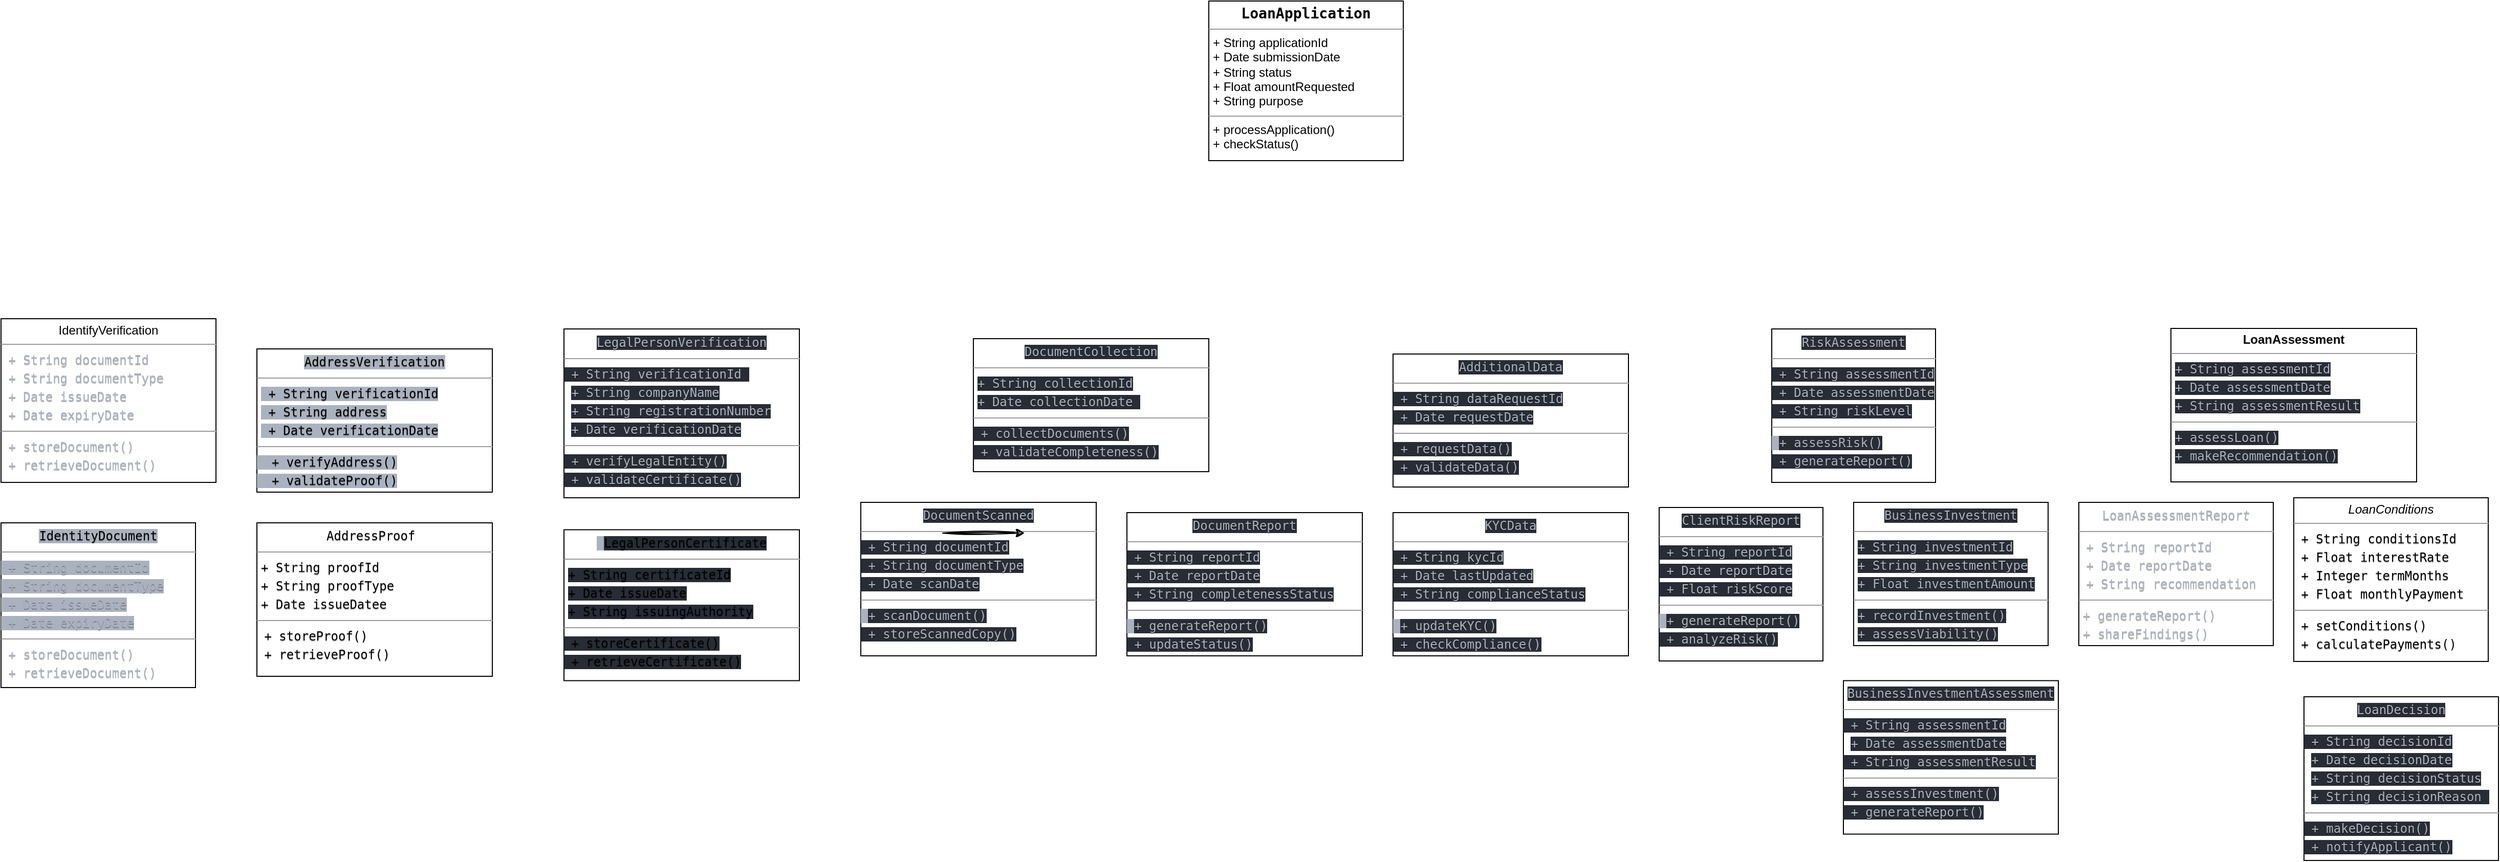 <mxfile version="26.0.16">
  <diagram name="Page-1" id="c4acf3e9-155e-7222-9cf6-157b1a14988f">
    <mxGraphModel dx="3804" dy="2283" grid="1" gridSize="10" guides="1" tooltips="1" connect="1" arrows="1" fold="1" page="1" pageScale="1" pageWidth="850" pageHeight="1100" background="none" math="0" shadow="0">
      <root>
        <mxCell id="0" />
        <mxCell id="1" parent="0" />
        <object label="&lt;h3 style=&quot;margin:0px;margin-top:4px;text-align:center;&quot;&gt;&lt;font face=&quot;Helvetica&quot;&gt;&lt;code&gt;LoanApplication&lt;/code&gt;&lt;/font&gt;&lt;/h3&gt;&lt;hr size=&quot;1&quot;&gt;&lt;p style=&quot;margin:0px;margin-left:4px;&quot;&gt;+ String applicationId&lt;/p&gt;&lt;p style=&quot;margin:0px;margin-left:4px;&quot;&gt;+ Date submissionDate&lt;/p&gt;&lt;p style=&quot;margin:0px;margin-left:4px;&quot;&gt;+ String status&lt;/p&gt;&lt;p style=&quot;margin:0px;margin-left:4px;&quot;&gt;+ Float amountRequested&lt;/p&gt;&lt;p style=&quot;margin:0px;margin-left:4px;&quot;&gt;+ String purpose&lt;/p&gt;&lt;hr size=&quot;1&quot;&gt;&lt;p style=&quot;margin:0px;margin-left:4px;&quot;&gt;+ processApplication()&lt;br&gt;+ checkStatus()&lt;/p&gt;" applicationId="String" id="5d2195bd80daf111-10">
          <mxCell style="verticalAlign=top;align=left;overflow=fill;fontSize=12;fontFamily=Helvetica;html=1;rounded=0;shadow=0;comic=0;labelBackgroundColor=none;strokeWidth=1" parent="1" vertex="1">
            <mxGeometry x="600" y="-110" width="190" height="156" as="geometry" />
          </mxCell>
        </object>
        <mxCell id="LLJHBpCQEx9uSSTHhzXi-1" value="&lt;p style=&quot;margin:0px;margin-top:4px;text-align:center;&quot;&gt;&lt;code style=&quot;background: light-dark(rgb(40, 44, 52), transparent); text-shadow: rgba(0, 0, 0, 0.3) 0px 1px; font-family: &amp;quot;Fira Code&amp;quot;, &amp;quot;Fira Mono&amp;quot;, Menlo, Consolas, &amp;quot;DejaVu Sans Mono&amp;quot;, monospace; direction: ltr; text-align: left; white-space: pre; word-spacing: normal; word-break: normal; line-height: 1.5; tab-size: 2; hyphens: none; color: light-dark(rgb(171, 178, 191), rgb(255, 255, 255));&quot; class=&quot;language-mermaid&quot;&gt;&lt;span class=&quot;&quot;&gt;&lt;span class=&quot;&quot;&gt;LoanDecision&lt;/span&gt;&lt;/span&gt;&lt;/code&gt;&lt;/p&gt;&lt;hr size=&quot;1&quot;&gt;&lt;div&gt;&lt;code style=&quot;background: light-dark(rgb(40, 44, 52), transparent); text-shadow: rgba(0, 0, 0, 0.3) 0px 1px; font-family: &amp;quot;Fira Code&amp;quot;, &amp;quot;Fira Mono&amp;quot;, Menlo, Consolas, &amp;quot;DejaVu Sans Mono&amp;quot;, monospace; direction: ltr; text-align: left; white-space: pre; word-spacing: normal; word-break: normal; line-height: 1.5; tab-size: 2; hyphens: none; color: light-dark(rgb(171, 178, 191), rgb(255, 255, 255));&quot; class=&quot;language-mermaid&quot;&gt;&lt;span class=&quot;&quot;&gt; + String decisionId&lt;/span&gt;&lt;/code&gt;&lt;/div&gt;&lt;div&gt;&lt;code&gt;&amp;nbsp;&lt;/code&gt;&lt;code style=&quot;background: light-dark(rgb(40, 44, 52), transparent); text-shadow: rgba(0, 0, 0, 0.3) 0px 1px; font-family: &amp;quot;Fira Code&amp;quot;, &amp;quot;Fira Mono&amp;quot;, Menlo, Consolas, &amp;quot;DejaVu Sans Mono&amp;quot;, monospace; direction: ltr; text-align: left; white-space: pre; word-spacing: normal; word-break: normal; line-height: 1.5; tab-size: 2; hyphens: none; color: light-dark(rgb(171, 178, 191), rgb(255, 255, 255));&quot; class=&quot;language-mermaid&quot;&gt;&lt;span class=&quot;&quot;&gt;+ Date decisionDate&lt;/span&gt;&lt;/code&gt;&lt;/div&gt;&lt;div&gt;&lt;code&gt;&amp;nbsp;&lt;/code&gt;&lt;code style=&quot;background: light-dark(rgb(40, 44, 52), transparent); text-shadow: rgba(0, 0, 0, 0.3) 0px 1px; font-family: &amp;quot;Fira Code&amp;quot;, &amp;quot;Fira Mono&amp;quot;, Menlo, Consolas, &amp;quot;DejaVu Sans Mono&amp;quot;, monospace; direction: ltr; text-align: left; white-space: pre; word-spacing: normal; word-break: normal; line-height: 1.5; tab-size: 2; hyphens: none; color: light-dark(rgb(171, 178, 191), rgb(255, 255, 255));&quot; class=&quot;language-mermaid&quot;&gt;&lt;span class=&quot;&quot;&gt;+ String decisionStatus&lt;/span&gt;&lt;/code&gt;&lt;/div&gt;&lt;div&gt;&lt;code&gt;&amp;nbsp;&lt;/code&gt;&lt;code style=&quot;background: light-dark(rgb(40, 44, 52), transparent); text-shadow: rgba(0, 0, 0, 0.3) 0px 1px; font-family: &amp;quot;Fira Code&amp;quot;, &amp;quot;Fira Mono&amp;quot;, Menlo, Consolas, &amp;quot;DejaVu Sans Mono&amp;quot;, monospace; direction: ltr; text-align: left; white-space: pre; word-spacing: normal; word-break: normal; line-height: 1.5; tab-size: 2; hyphens: none; color: light-dark(rgb(171, 178, 191), rgb(255, 255, 255));&quot; class=&quot;language-mermaid&quot;&gt;&lt;span class=&quot;&quot;&gt;+ String decisionReason&lt;/span&gt;&lt;/code&gt;&lt;code style=&quot;background: light-dark(rgb(40, 44, 52), transparent); text-shadow: rgba(0, 0, 0, 0.3) 0px 1px; font-family: &amp;quot;Fira Code&amp;quot;, &amp;quot;Fira Mono&amp;quot;, Menlo, Consolas, &amp;quot;DejaVu Sans Mono&amp;quot;, monospace; direction: ltr; text-align: left; white-space: pre; word-spacing: normal; word-break: normal; line-height: 1.5; tab-size: 2; hyphens: none; color: light-dark(rgb(171, 178, 191), rgb(255, 255, 255));&quot; class=&quot;language-mermaid&quot;&gt;&lt;span class=&quot;&quot;&gt;&lt;span class=&quot;&quot;&gt; &lt;/span&gt;&lt;/span&gt;&lt;/code&gt;&lt;/div&gt;&lt;hr size=&quot;1&quot;&gt;&lt;code style=&quot;background: light-dark(rgb(40, 44, 52), transparent); text-shadow: rgba(0, 0, 0, 0.3) 0px 1px; font-family: &amp;quot;Fira Code&amp;quot;, &amp;quot;Fira Mono&amp;quot;, Menlo, Consolas, &amp;quot;DejaVu Sans Mono&amp;quot;, monospace; direction: ltr; text-align: left; white-space: pre; word-spacing: normal; word-break: normal; line-height: 1.5; tab-size: 2; hyphens: none; color: light-dark(rgb(171, 178, 191), rgb(255, 255, 255));&quot; class=&quot;language-mermaid&quot;&gt;&lt;span class=&quot;&quot;&gt;&lt;span class=&quot;&quot;&gt; + makeDecision&lt;/span&gt;&lt;span class=&quot;token punctuation&quot;&gt;(&lt;/span&gt;&lt;span class=&quot;token punctuation&quot;&gt;)&lt;/span&gt;&lt;span class=&quot;&quot;&gt;&lt;br&gt;&lt;/span&gt;&lt;/span&gt;&lt;span class=&quot;&quot;&gt;&lt;span class=&quot;&quot;&gt; + notifyApplicant&lt;/span&gt;&lt;span class=&quot;token punctuation&quot;&gt;(&lt;/span&gt;&lt;span class=&quot;token punctuation&quot;&gt;)&lt;/span&gt;&lt;/span&gt;&lt;/code&gt;" style="verticalAlign=top;align=left;overflow=fill;fontSize=12;fontFamily=Helvetica;html=1;rounded=0;shadow=0;comic=0;labelBackgroundColor=none;strokeWidth=1" parent="1" vertex="1">
          <mxGeometry x="1670" y="570" width="190" height="160" as="geometry" />
        </mxCell>
        <mxCell id="LLJHBpCQEx9uSSTHhzXi-2" value="&lt;p style=&quot;margin:0px;margin-top:4px;text-align:center;&quot;&gt;&lt;code style=&quot;background: light-dark(rgb(40, 44, 52), transparent); text-shadow: rgba(0, 0, 0, 0.3) 0px 1px; font-family: &amp;quot;Fira Code&amp;quot;, &amp;quot;Fira Mono&amp;quot;, Menlo, Consolas, &amp;quot;DejaVu Sans Mono&amp;quot;, monospace; direction: ltr; text-align: left; white-space: pre; word-spacing: normal; word-break: normal; line-height: 1.5; tab-size: 2; hyphens: none; color: light-dark(rgb(171, 178, 191), rgb(255, 255, 255));&quot; class=&quot;language-mermaid&quot;&gt;&lt;span class=&quot;&quot;&gt;&lt;span class=&quot;&quot;&gt;BusinessInvestment&lt;/span&gt;&lt;/span&gt;&lt;/code&gt;&lt;/p&gt;&lt;hr size=&quot;1&quot;&gt;&lt;p style=&quot;margin:0px;margin-left:4px;&quot;&gt;&lt;code style=&quot;background: light-dark(rgb(40, 44, 52), transparent); text-shadow: rgba(0, 0, 0, 0.3) 0px 1px; font-family: &amp;quot;Fira Code&amp;quot;, &amp;quot;Fira Mono&amp;quot;, Menlo, Consolas, &amp;quot;DejaVu Sans Mono&amp;quot;, monospace; direction: ltr; text-align: left; white-space: pre; word-spacing: normal; word-break: normal; line-height: 1.5; tab-size: 2; hyphens: none; color: light-dark(rgb(171, 178, 191), rgb(255, 255, 255));&quot; class=&quot;language-mermaid&quot;&gt;&lt;span class=&quot;&quot;&gt;+ String investmentId&lt;br/&gt;&lt;/span&gt;&lt;span class=&quot;&quot;&gt;+ String investmentType&lt;br/&gt;&lt;/span&gt;&lt;span class=&quot;&quot;&gt;+ Float investmentAmount&lt;/span&gt;&lt;/code&gt;&lt;/p&gt;&lt;hr size=&quot;1&quot;&gt;&lt;p style=&quot;margin:0px;margin-left:4px;&quot;&gt;&lt;code style=&quot;background: light-dark(rgb(40, 44, 52), transparent); text-shadow: rgba(0, 0, 0, 0.3) 0px 1px; font-family: &amp;quot;Fira Code&amp;quot;, &amp;quot;Fira Mono&amp;quot;, Menlo, Consolas, &amp;quot;DejaVu Sans Mono&amp;quot;, monospace; direction: ltr; text-align: left; white-space: pre; word-spacing: normal; word-break: normal; line-height: 1.5; tab-size: 2; hyphens: none; color: light-dark(rgb(171, 178, 191), rgb(255, 255, 255));&quot; class=&quot;language-mermaid&quot;&gt;&lt;span class=&quot;&quot;&gt;&lt;span class=&quot;&quot;&gt;+ recordInvestment&lt;/span&gt;&lt;span class=&quot;token punctuation&quot;&gt;(&lt;/span&gt;&lt;span class=&quot;token punctuation&quot;&gt;)&lt;/span&gt;&lt;span class=&quot;&quot;&gt;&lt;br/&gt;&lt;/span&gt;&lt;/span&gt;&lt;span class=&quot;&quot;&gt;&lt;span class=&quot;&quot;&gt;+ assessViability&lt;/span&gt;&lt;span class=&quot;token punctuation&quot;&gt;(&lt;/span&gt;&lt;span class=&quot;token punctuation&quot;&gt;)&lt;/span&gt;&lt;/span&gt;&lt;/code&gt;&lt;/p&gt;" style="verticalAlign=top;align=left;overflow=fill;fontSize=12;fontFamily=Helvetica;html=1;rounded=0;shadow=0;comic=0;labelBackgroundColor=none;strokeWidth=1" parent="1" vertex="1">
          <mxGeometry x="1230" y="380" width="190" height="140" as="geometry" />
        </mxCell>
        <mxCell id="LLJHBpCQEx9uSSTHhzXi-3" value="&lt;p style=&quot;margin:0px;margin-top:4px;text-align:center;&quot;&gt;&lt;code style=&quot;background: light-dark(rgb(171, 178, 191), transparent); text-shadow: rgba(0, 0, 0, 0.3) 0px 1px; font-family: &amp;quot;Fira Code&amp;quot;, &amp;quot;Fira Mono&amp;quot;, Menlo, Consolas, &amp;quot;DejaVu Sans Mono&amp;quot;, monospace; direction: ltr; text-align: left; white-space: pre; word-spacing: normal; word-break: normal; line-height: 1.5; tab-size: 2; hyphens: none; color: light-dark(rgb(0, 0, 0), rgb(255, 255, 255));&quot; class=&quot;language-mermaid&quot;&gt;&lt;span class=&quot;&quot;&gt;&lt;span class=&quot;&quot;&gt;AddressVerification&lt;/span&gt;&lt;/span&gt;&lt;/code&gt;&lt;/p&gt;&lt;hr size=&quot;1&quot;&gt;&lt;p style=&quot;margin:0px;margin-left:4px;&quot;&gt;&lt;code style=&quot;background: light-dark(rgb(171, 178, 191), transparent); text-shadow: rgba(0, 0, 0, 0.3) 0px 1px; font-family: &amp;quot;Fira Code&amp;quot;, &amp;quot;Fira Mono&amp;quot;, Menlo, Consolas, &amp;quot;DejaVu Sans Mono&amp;quot;, monospace; direction: ltr; text-align: left; white-space: pre; word-spacing: normal; word-break: normal; line-height: 1.5; tab-size: 2; hyphens: none; color: rgb(171, 178, 191);&quot; class=&quot;language-mermaid&quot;&gt;&lt;span class=&quot;&quot;&gt;&lt;span class=&quot;&quot;&gt;&lt;/span&gt;&lt;/span&gt;&lt;/code&gt;&lt;code style=&quot;background: light-dark(rgb(171, 178, 191), transparent); text-shadow: rgba(0, 0, 0, 0.3) 0px 1px; font-family: &amp;quot;Fira Code&amp;quot;, &amp;quot;Fira Mono&amp;quot;, Menlo, Consolas, &amp;quot;DejaVu Sans Mono&amp;quot;, monospace; direction: ltr; text-align: left; white-space: pre; word-spacing: normal; word-break: normal; line-height: 1.5; tab-size: 2; hyphens: none; color: light-dark(rgb(0, 0, 0), rgb(255, 255, 255));&quot; class=&quot;language-mermaid&quot;&gt;&lt;span class=&quot;&quot;&gt; + String verificationId&lt;br&gt;&lt;/span&gt;&lt;span class=&quot;&quot;&gt; + String address&lt;br&gt;&lt;/span&gt;&lt;span class=&quot;&quot;&gt; + Date verificationDate&lt;/span&gt;&lt;/code&gt;&lt;/p&gt;&lt;hr size=&quot;1&quot;&gt;&lt;code style=&quot;background: light-dark(rgb(171, 178, 191), transparent); text-shadow: rgba(0, 0, 0, 0.3) 0px 1px; font-family: &amp;quot;Fira Code&amp;quot;, &amp;quot;Fira Mono&amp;quot;, Menlo, Consolas, &amp;quot;DejaVu Sans Mono&amp;quot;, monospace; direction: ltr; text-align: left; white-space: pre; word-spacing: normal; word-break: normal; line-height: 1.5; tab-size: 2; hyphens: none; color: light-dark(rgb(0, 0, 0), rgb(255, 255, 255));&quot; class=&quot;language-mermaid&quot;&gt;&lt;span class=&quot;&quot;&gt;&lt;span class=&quot;&quot;&gt;  + verifyAddress&lt;/span&gt;&lt;span class=&quot;token punctuation&quot;&gt;(&lt;/span&gt;&lt;span class=&quot;token punctuation&quot;&gt;)&lt;/span&gt;&lt;span class=&quot;&quot;&gt;&lt;br&gt;&lt;/span&gt;&lt;/span&gt;&lt;span class=&quot;&quot;&gt;&lt;span class=&quot;&quot;&gt;  + validateProof&lt;/span&gt;&lt;span class=&quot;token punctuation&quot;&gt;(&lt;/span&gt;&lt;span class=&quot;token punctuation&quot;&gt;)&lt;/span&gt;&lt;/span&gt;&lt;/code&gt;" style="verticalAlign=top;align=left;overflow=fill;fontSize=12;fontFamily=Helvetica;html=1;rounded=0;shadow=0;comic=0;labelBackgroundColor=none;strokeWidth=1" parent="1" vertex="1">
          <mxGeometry x="-330" y="230" width="230" height="140" as="geometry" />
        </mxCell>
        <mxCell id="LLJHBpCQEx9uSSTHhzXi-4" value="&lt;p style=&quot;margin:0px;margin-top:4px;text-align:center;&quot;&gt;&lt;code style=&quot;background: light-dark(rgb(171, 178, 191), transparent); text-shadow: rgba(0, 0, 0, 0.3) 0px 1px; font-family: &amp;quot;Fira Code&amp;quot;, &amp;quot;Fira Mono&amp;quot;, Menlo, Consolas, &amp;quot;DejaVu Sans Mono&amp;quot;, monospace; direction: ltr; text-align: left; white-space: pre; word-spacing: normal; word-break: normal; line-height: 1.5; tab-size: 2; hyphens: none; color: light-dark(rgb(0, 0, 0), rgb(255, 255, 255));&quot; class=&quot;language-mermaid&quot;&gt;&lt;span class=&quot;&quot;&gt;&lt;span class=&quot;&quot;&gt;IdentityDocument&lt;/span&gt;&lt;/span&gt;&lt;/code&gt;&lt;/p&gt;&lt;hr size=&quot;1&quot;&gt;&lt;code style=&quot;background: light-dark(rgb(171, 178, 191), transparent); text-shadow: rgba(0, 0, 0, 0.3) 0px 1px; font-family: &amp;quot;Fira Code&amp;quot;, &amp;quot;Fira Mono&amp;quot;, Menlo, Consolas, &amp;quot;DejaVu Sans Mono&amp;quot;, monospace; direction: ltr; text-align: left; white-space: pre; word-spacing: normal; word-break: normal; line-height: 1.5; tab-size: 2; hyphens: none; color: light-dark(rgb(171, 178, 191), rgb(255, 255, 255));&quot; class=&quot;language-mermaid&quot;&gt;&lt;span class=&quot;&quot;&gt; + String documentId&lt;br&gt;&lt;/span&gt;&lt;span class=&quot;&quot;&gt; + String documentType&lt;br&gt;&lt;/span&gt;&lt;span class=&quot;&quot;&gt; + Date issueDate&lt;br&gt;&lt;/span&gt;&lt;span class=&quot;&quot;&gt; + Date expiryDate&lt;/span&gt;&lt;/code&gt;&lt;hr size=&quot;1&quot;&gt;&lt;code style=&quot;background-position: 0% 0%; background-repeat: repeat; background-attachment: scroll; background-image: none; background-size: auto; background-origin: padding-box; background-clip: border-box; text-shadow: rgba(0, 0, 0, 0.3) 0px 1px; font-family: &amp;quot;Fira Code&amp;quot;, &amp;quot;Fira Mono&amp;quot;, Menlo, Consolas, &amp;quot;DejaVu Sans Mono&amp;quot;, monospace; direction: ltr; text-align: left; white-space: pre; word-spacing: normal; word-break: normal; line-height: 1.5; tab-size: 2; hyphens: none; color: light-dark(rgb(171, 178, 191), rgb(255, 255, 255));&quot; class=&quot;language-mermaid&quot;&gt;&lt;span class=&quot;&quot;&gt;&lt;span class=&quot;&quot;&gt; + storeDocument&lt;/span&gt;&lt;span class=&quot;token punctuation&quot;&gt;(&lt;/span&gt;&lt;span class=&quot;token punctuation&quot;&gt;)&lt;/span&gt;&lt;span class=&quot;&quot;&gt;&lt;br&gt;&lt;/span&gt;&lt;/span&gt;&lt;span class=&quot;&quot;&gt;&lt;span class=&quot;&quot;&gt; + retrieveDocument&lt;/span&gt;&lt;span class=&quot;token punctuation&quot;&gt;(&lt;/span&gt;&lt;span class=&quot;token punctuation&quot;&gt;)&lt;/span&gt;&lt;/span&gt;&lt;/code&gt;" style="verticalAlign=top;align=left;overflow=fill;fontSize=12;fontFamily=Helvetica;html=1;rounded=0;shadow=0;comic=0;labelBackgroundColor=none;strokeWidth=1" parent="1" vertex="1">
          <mxGeometry x="-580" y="400" width="190" height="161" as="geometry" />
        </mxCell>
        <mxCell id="LLJHBpCQEx9uSSTHhzXi-5" value="&lt;p style=&quot;margin:0px;margin-top:4px;text-align:center;&quot;&gt;&lt;span&gt;IdentifyVerification&lt;/span&gt;&lt;/p&gt;&lt;hr size=&quot;1&quot;&gt;&lt;code style=&quot;background-position: 0% 0%; background-repeat: repeat; background-attachment: scroll; background-image: none; background-size: auto; background-origin: padding-box; background-clip: border-box; text-shadow: rgba(0, 0, 0, 0.3) 0px 1px; font-family: &amp;quot;Fira Code&amp;quot;, &amp;quot;Fira Mono&amp;quot;, Menlo, Consolas, &amp;quot;DejaVu Sans Mono&amp;quot;, monospace; direction: ltr; text-align: left; white-space: pre; word-spacing: normal; word-break: normal; line-height: 1.5; tab-size: 2; hyphens: none; color: light-dark(rgb(171, 178, 191), rgb(255, 255, 255));&quot; class=&quot;language-mermaid&quot;&gt;&lt;span class=&quot;&quot;&gt; + String documentId&lt;br&gt;&lt;/span&gt;&lt;span class=&quot;&quot;&gt; + String documentType&lt;br&gt;&lt;/span&gt;&lt;span class=&quot;&quot;&gt; + Date issueDate&lt;br&gt;&lt;/span&gt;&lt;span class=&quot;&quot;&gt; + Date expiryDate&lt;/span&gt;&lt;/code&gt;&lt;hr size=&quot;1&quot;&gt;&lt;code style=&quot;background-position: 0% 0%; background-repeat: repeat; background-attachment: scroll; background-image: none; background-size: auto; background-origin: padding-box; background-clip: border-box; text-shadow: rgba(0, 0, 0, 0.3) 0px 1px; font-family: &amp;quot;Fira Code&amp;quot;, &amp;quot;Fira Mono&amp;quot;, Menlo, Consolas, &amp;quot;DejaVu Sans Mono&amp;quot;, monospace; direction: ltr; text-align: left; white-space: pre; word-spacing: normal; word-break: normal; line-height: 1.5; tab-size: 2; hyphens: none; color: light-dark(rgb(171, 178, 191), rgb(255, 255, 255));&quot; class=&quot;language-mermaid&quot;&gt;&lt;span class=&quot;&quot;&gt;&lt;span class=&quot;&quot;&gt; + storeDocument&lt;/span&gt;&lt;span class=&quot;token punctuation&quot;&gt;(&lt;/span&gt;&lt;span class=&quot;token punctuation&quot;&gt;)&lt;/span&gt;&lt;span class=&quot;&quot;&gt;&lt;br&gt;&lt;/span&gt;&lt;/span&gt;&lt;span class=&quot;&quot;&gt;&lt;span class=&quot;&quot;&gt; + retrieveDocument&lt;/span&gt;&lt;span class=&quot;token punctuation&quot;&gt;(&lt;/span&gt;&lt;span class=&quot;token punctuation&quot;&gt;)&lt;/span&gt;&lt;/span&gt;&lt;/code&gt;" style="verticalAlign=top;align=left;overflow=fill;fontSize=12;fontFamily=Helvetica;html=1;rounded=0;shadow=0;comic=0;labelBackgroundColor=none;strokeWidth=1" parent="1" vertex="1">
          <mxGeometry x="-580" y="200.5" width="210" height="160" as="geometry" />
        </mxCell>
        <mxCell id="LLJHBpCQEx9uSSTHhzXi-9" value="&lt;p style=&quot;margin:0px;margin-top:4px;text-align:center;&quot;&gt;&lt;code style=&quot;background: light-dark(rgb(40, 44, 52), transparent); text-shadow: rgba(0, 0, 0, 0.3) 0px 1px; font-family: &amp;quot;Fira Code&amp;quot;, &amp;quot;Fira Mono&amp;quot;, Menlo, Consolas, &amp;quot;DejaVu Sans Mono&amp;quot;, monospace; direction: ltr; text-align: left; white-space: pre; word-spacing: normal; word-break: normal; line-height: 1.5; tab-size: 2; hyphens: none; color: light-dark(rgb(171, 178, 191), rgb(255, 255, 255));&quot; class=&quot;language-mermaid&quot;&gt;&lt;span class=&quot;&quot;&gt;&lt;span class=&quot;&quot;&gt;BusinessInvestmentAssessment&lt;/span&gt;&lt;/span&gt;&lt;/code&gt;&lt;/p&gt;&lt;hr size=&quot;1&quot;&gt;&lt;div&gt;&lt;code style=&quot;background: light-dark(rgb(40, 44, 52), transparent); text-shadow: rgba(0, 0, 0, 0.3) 0px 1px; font-family: &amp;quot;Fira Code&amp;quot;, &amp;quot;Fira Mono&amp;quot;, Menlo, Consolas, &amp;quot;DejaVu Sans Mono&amp;quot;, monospace; direction: ltr; text-align: left; white-space: pre; word-spacing: normal; word-break: normal; line-height: 1.5; tab-size: 2; hyphens: none; color: light-dark(rgb(171, 178, 191), rgb(255, 255, 255));&quot; class=&quot;language-mermaid&quot;&gt;&lt;span class=&quot;&quot;&gt; + String assessmentId&lt;/span&gt;&lt;/code&gt;&lt;/div&gt;&lt;div&gt;&lt;code&gt;&amp;nbsp;&lt;/code&gt;&lt;code style=&quot;background: light-dark(rgb(40, 44, 52), transparent); text-shadow: rgba(0, 0, 0, 0.3) 0px 1px; font-family: &amp;quot;Fira Code&amp;quot;, &amp;quot;Fira Mono&amp;quot;, Menlo, Consolas, &amp;quot;DejaVu Sans Mono&amp;quot;, monospace; direction: ltr; text-align: left; white-space: pre; word-spacing: normal; word-break: normal; line-height: 1.5; tab-size: 2; hyphens: none; color: light-dark(rgb(171, 178, 191), rgb(255, 255, 255));&quot; class=&quot;language-mermaid&quot;&gt;&lt;span class=&quot;&quot;&gt;+ Date assessmentDate&lt;/span&gt;&lt;/code&gt;&lt;/div&gt;&lt;div&gt;&lt;code style=&quot;background: light-dark(rgb(40, 44, 52), transparent); text-shadow: rgba(0, 0, 0, 0.3) 0px 1px; font-family: &amp;quot;Fira Code&amp;quot;, &amp;quot;Fira Mono&amp;quot;, Menlo, Consolas, &amp;quot;DejaVu Sans Mono&amp;quot;, monospace; direction: ltr; text-align: left; white-space: pre; word-spacing: normal; word-break: normal; line-height: 1.5; tab-size: 2; hyphens: none; color: light-dark(rgb(171, 178, 191), rgb(255, 255, 255));&quot; class=&quot;language-mermaid&quot;&gt;&lt;span class=&quot;&quot;&gt; + String assessmentResult&lt;/span&gt;&lt;/code&gt;&lt;/div&gt;&lt;hr size=&quot;1&quot;&gt;&lt;div&gt;&lt;code style=&quot;background: light-dark(rgb(40, 44, 52), transparent); text-shadow: rgba(0, 0, 0, 0.3) 0px 1px; font-family: &amp;quot;Fira Code&amp;quot;, &amp;quot;Fira Mono&amp;quot;, Menlo, Consolas, &amp;quot;DejaVu Sans Mono&amp;quot;, monospace; direction: ltr; text-align: left; white-space: pre; word-spacing: normal; word-break: normal; line-height: 1.5; tab-size: 2; hyphens: none; color: light-dark(rgb(171, 178, 191), rgb(255, 255, 255));&quot; class=&quot;language-mermaid&quot;&gt;&lt;span class=&quot;&quot;&gt;&lt;span class=&quot;&quot;&gt; + assessInvestment&lt;/span&gt;&lt;span class=&quot;token punctuation&quot;&gt;(&lt;/span&gt;&lt;span class=&quot;token punctuation&quot;&gt;)&lt;/span&gt;&lt;span class=&quot;&quot;&gt;&lt;/span&gt;&lt;/span&gt;&lt;span class=&quot;&quot;&gt;&lt;span class=&quot;&quot;&gt;&lt;/span&gt;&lt;/span&gt;&lt;/code&gt;&lt;code style=&quot;background: light-dark(rgb(40, 44, 52), transparent); text-shadow: rgba(0, 0, 0, 0.3) 0px 1px; font-family: &amp;quot;Fira Code&amp;quot;, &amp;quot;Fira Mono&amp;quot;, Menlo, Consolas, &amp;quot;DejaVu Sans Mono&amp;quot;, monospace; direction: ltr; text-align: left; white-space: pre; word-spacing: normal; word-break: normal; line-height: 1.5; tab-size: 2; hyphens: none; color: light-dark(rgb(171, 178, 191), rgb(255, 255, 255));&quot; class=&quot;language-mermaid&quot;&gt;&lt;span class=&quot;&quot;&gt;&lt;span class=&quot;&quot;&gt;&lt;br&gt;&lt;/span&gt;&lt;/span&gt;&lt;/code&gt;&lt;/div&gt;&lt;div&gt;&lt;code style=&quot;background: light-dark(rgb(40, 44, 52), transparent); text-shadow: rgba(0, 0, 0, 0.3) 0px 1px; font-family: &amp;quot;Fira Code&amp;quot;, &amp;quot;Fira Mono&amp;quot;, Menlo, Consolas, &amp;quot;DejaVu Sans Mono&amp;quot;, monospace; direction: ltr; text-align: left; white-space: pre; word-spacing: normal; word-break: normal; line-height: 1.5; tab-size: 2; hyphens: none; color: light-dark(rgb(171, 178, 191), rgb(255, 255, 255));&quot; class=&quot;language-mermaid&quot;&gt;&lt;span class=&quot;&quot;&gt;&lt;span class=&quot;&quot;&gt; + generateReport&lt;/span&gt;&lt;span class=&quot;token punctuation&quot;&gt;(&lt;/span&gt;&lt;span class=&quot;token punctuation&quot;&gt;)&lt;/span&gt;&lt;/span&gt;&lt;/code&gt;&lt;/div&gt;" style="verticalAlign=top;align=left;overflow=fill;fontSize=12;fontFamily=Helvetica;html=1;rounded=0;shadow=0;comic=0;labelBackgroundColor=none;strokeWidth=1" parent="1" vertex="1">
          <mxGeometry x="1220" y="554.25" width="210" height="150" as="geometry" />
        </mxCell>
        <mxCell id="LLJHBpCQEx9uSSTHhzXi-10" value="&lt;p style=&quot;margin:0px;margin-top:4px;text-align:center;&quot;&gt;&lt;b&gt;LoanAssessment&lt;/b&gt;&lt;/p&gt;&lt;hr size=&quot;1&quot;&gt;&lt;p style=&quot;margin:0px;margin-left:4px;&quot;&gt;&lt;code style=&quot;background: light-dark(rgb(40, 44, 52), transparent); text-shadow: rgba(0, 0, 0, 0.3) 0px 1px; font-family: &amp;quot;Fira Code&amp;quot;, &amp;quot;Fira Mono&amp;quot;, Menlo, Consolas, &amp;quot;DejaVu Sans Mono&amp;quot;, monospace; direction: ltr; text-align: left; white-space: pre; word-spacing: normal; word-break: normal; line-height: 1.5; tab-size: 2; hyphens: none; color: light-dark(rgb(171, 178, 191), rgb(255, 255, 255));&quot; class=&quot;language-mermaid&quot;&gt;&lt;span class=&quot;&quot;&gt;&lt;span class=&quot;&quot;&gt;&lt;/span&gt;&lt;/span&gt;&lt;span class=&quot;&quot;&gt;+ String assessmentId&lt;br&gt;&lt;/span&gt;&lt;span class=&quot;&quot;&gt;+ Date assessmentDate&lt;br&gt;&lt;/span&gt;&lt;span class=&quot;&quot;&gt;+ String assessmentResult&lt;/span&gt;&lt;/code&gt;&lt;/p&gt;&lt;hr size=&quot;1&quot;&gt;&lt;p style=&quot;margin:0px;margin-left:4px;&quot;&gt;&lt;code style=&quot;background: light-dark(rgb(40, 44, 52), transparent); text-shadow: rgba(0, 0, 0, 0.3) 0px 1px; font-family: &amp;quot;Fira Code&amp;quot;, &amp;quot;Fira Mono&amp;quot;, Menlo, Consolas, &amp;quot;DejaVu Sans Mono&amp;quot;, monospace; direction: ltr; text-align: left; white-space: pre; word-spacing: normal; word-break: normal; line-height: 1.5; tab-size: 2; hyphens: none; color: light-dark(rgb(171, 178, 191), rgb(255, 255, 255));&quot; class=&quot;language-mermaid&quot;&gt;&lt;span class=&quot;&quot;&gt;&lt;span class=&quot;&quot;&gt;+ assessLoan&lt;/span&gt;&lt;span class=&quot;token punctuation&quot;&gt;(&lt;/span&gt;&lt;span class=&quot;token punctuation&quot;&gt;)&lt;/span&gt;&lt;span class=&quot;&quot;&gt;&lt;br&gt;&lt;/span&gt;&lt;/span&gt;&lt;span class=&quot;&quot;&gt;&lt;span class=&quot;&quot;&gt;+ makeRecommendation&lt;/span&gt;&lt;span class=&quot;token punctuation&quot;&gt;(&lt;/span&gt;&lt;span class=&quot;token punctuation&quot;&gt;)&lt;/span&gt;&lt;/span&gt;&lt;/code&gt;&lt;/p&gt;" style="verticalAlign=top;align=left;overflow=fill;fontSize=12;fontFamily=Helvetica;html=1;rounded=0;shadow=0;comic=0;labelBackgroundColor=none;strokeWidth=1" parent="1" vertex="1">
          <mxGeometry x="1540" y="210" width="240" height="150" as="geometry" />
        </mxCell>
        <mxCell id="LLJHBpCQEx9uSSTHhzXi-12" value="&lt;p style=&quot;margin:0px;margin-top:4px;text-align:center;&quot;&gt;&lt;code style=&quot;background-position: 0% 0%; background-repeat: repeat; background-attachment: scroll; background-image: none; background-size: auto; background-origin: padding-box; background-clip: border-box; text-shadow: rgba(0, 0, 0, 0.3) 0px 1px; font-family: &amp;quot;Fira Code&amp;quot;, &amp;quot;Fira Mono&amp;quot;, Menlo, Consolas, &amp;quot;DejaVu Sans Mono&amp;quot;, monospace; direction: ltr; text-align: left; white-space: pre; word-spacing: normal; word-break: normal; line-height: 1.5; tab-size: 2; hyphens: none; color: light-dark(rgb(171, 178, 191), rgb(255, 255, 255));&quot; class=&quot;language-mermaid&quot;&gt;&lt;span class=&quot;&quot;&gt;&lt;span class=&quot;&quot;&gt;LoanAssessmentRepor&lt;i&gt;t&lt;/i&gt;&lt;/span&gt;&lt;/span&gt;&lt;/code&gt;&lt;/p&gt;&lt;hr size=&quot;1&quot;&gt;&lt;code style=&quot;background-position: 0% 0%; background-repeat: repeat; background-attachment: scroll; background-image: none; background-size: auto; background-origin: padding-box; background-clip: border-box; text-shadow: rgba(0, 0, 0, 0.3) 0px 1px; font-family: &amp;quot;Fira Code&amp;quot;, &amp;quot;Fira Mono&amp;quot;, Menlo, Consolas, &amp;quot;DejaVu Sans Mono&amp;quot;, monospace; direction: ltr; text-align: left; white-space: pre; word-spacing: normal; word-break: normal; line-height: 1.5; tab-size: 2; hyphens: none; color: light-dark(rgb(171, 178, 191), rgb(255, 255, 255));&quot; class=&quot;language-mermaid&quot;&gt;&lt;span class=&quot;&quot;&gt;&lt;span class=&quot;&quot;&gt;&lt;/span&gt;&lt;/span&gt;&lt;span class=&quot;&quot;&gt; + String reportId&lt;br&gt;&lt;/span&gt;&lt;span class=&quot;&quot;&gt; + Date reportDate&lt;br&gt;&lt;/span&gt;&lt;span class=&quot;&quot;&gt; + String recommendation&lt;/span&gt;&lt;/code&gt;&lt;hr size=&quot;1&quot;&gt;&lt;p style=&quot;margin:0px;margin-left:4px;&quot;&gt;&lt;code style=&quot;background-position: 0% 0%; background-repeat: repeat; background-attachment: scroll; background-image: none; background-size: auto; background-origin: padding-box; background-clip: border-box; text-shadow: rgba(0, 0, 0, 0.3) 0px 1px; font-family: &amp;quot;Fira Code&amp;quot;, &amp;quot;Fira Mono&amp;quot;, Menlo, Consolas, &amp;quot;DejaVu Sans Mono&amp;quot;, monospace; direction: ltr; text-align: left; white-space: pre; word-spacing: normal; word-break: normal; line-height: 1.5; tab-size: 2; hyphens: none; color: light-dark(rgb(171, 178, 191), rgb(255, 255, 255));&quot; class=&quot;language-mermaid&quot;&gt;&lt;span class=&quot;&quot;&gt;&lt;span class=&quot;&quot;&gt;+ generateReport&lt;/span&gt;&lt;span class=&quot;token punctuation&quot;&gt;(&lt;/span&gt;&lt;span class=&quot;token punctuation&quot;&gt;)&lt;/span&gt;&lt;span class=&quot;&quot;&gt;&lt;br&gt;&lt;/span&gt;&lt;/span&gt;&lt;span class=&quot;&quot;&gt;&lt;span class=&quot;&quot;&gt;+ shareFindings&lt;/span&gt;&lt;span class=&quot;token punctuation&quot;&gt;(&lt;/span&gt;&lt;span class=&quot;token punctuation&quot;&gt;)&lt;/span&gt;&lt;/span&gt;&lt;/code&gt;&lt;/p&gt;" style="verticalAlign=top;align=left;overflow=fill;fontSize=12;fontFamily=Helvetica;html=1;rounded=0;shadow=0;comic=0;labelBackgroundColor=none;strokeWidth=1" parent="1" vertex="1">
          <mxGeometry x="1450" y="380" width="190" height="140" as="geometry" />
        </mxCell>
        <mxCell id="LLJHBpCQEx9uSSTHhzXi-13" value="&lt;p style=&quot;margin:0px;margin-top:4px;text-align:center;&quot;&gt;&lt;i&gt;LoanConditions&lt;/i&gt;&lt;/p&gt;&lt;hr size=&quot;1&quot;&gt;&lt;code style=&quot;background-position: 0% 0%; background-repeat: repeat; background-attachment: scroll; background-image: none; background-size: auto; background-origin: padding-box; background-clip: border-box; text-shadow: rgba(0, 0, 0, 0.3) 0px 1px; font-family: &amp;quot;Fira Code&amp;quot;, &amp;quot;Fira Mono&amp;quot;, Menlo, Consolas, &amp;quot;DejaVu Sans Mono&amp;quot;, monospace; direction: ltr; text-align: left; white-space: pre; word-spacing: normal; word-break: normal; line-height: 1.5; tab-size: 2; hyphens: none; color: light-dark(rgb(0, 0, 0), rgb(255, 255, 255));&quot; class=&quot;language-mermaid&quot;&gt;&lt;span class=&quot;&quot;&gt; + String conditionsId&lt;br&gt;&lt;/span&gt;&lt;span class=&quot;&quot;&gt; + Float interestRate&lt;br&gt;&lt;/span&gt;&lt;span class=&quot;&quot;&gt; + Integer termMonths&lt;br&gt;&lt;/span&gt;&lt;span class=&quot;&quot;&gt; + Float monthlyPayment&lt;/span&gt;&lt;/code&gt;&lt;p style=&quot;margin:0px;margin-left:4px;&quot;&gt;&lt;/p&gt;&lt;hr size=&quot;1&quot;&gt;&lt;div&gt;&lt;code style=&quot;background-position: 0% 0%; background-repeat: repeat; background-attachment: scroll; background-image: none; background-size: auto; background-origin: padding-box; background-clip: border-box; text-shadow: rgba(0, 0, 0, 0.3) 0px 1px; font-family: &amp;quot;Fira Code&amp;quot;, &amp;quot;Fira Mono&amp;quot;, Menlo, Consolas, &amp;quot;DejaVu Sans Mono&amp;quot;, monospace; direction: ltr; text-align: left; white-space: pre; word-spacing: normal; word-break: normal; line-height: 1.5; tab-size: 2; hyphens: none; color: light-dark(rgb(0, 0, 0), rgb(255, 255, 255));&quot; class=&quot;language-mermaid&quot;&gt;&lt;span class=&quot;&quot;&gt;&lt;span class=&quot;&quot;&gt; + setConditions&lt;/span&gt;&lt;span class=&quot;token punctuation&quot;&gt;(&lt;/span&gt;&lt;span class=&quot;token punctuation&quot;&gt;)&lt;/span&gt;&lt;span class=&quot;&quot;&gt;&lt;/span&gt;&lt;/span&gt;&lt;span class=&quot;&quot;&gt;&lt;span class=&quot;&quot;&gt;&lt;/span&gt;&lt;/span&gt;&lt;/code&gt;&lt;code style=&quot;background-position: 0% 0%; background-repeat: repeat; background-attachment: scroll; background-image: none; background-size: auto; background-origin: padding-box; background-clip: border-box; text-shadow: rgba(0, 0, 0, 0.3) 0px 1px; font-family: &amp;quot;Fira Code&amp;quot;, &amp;quot;Fira Mono&amp;quot;, Menlo, Consolas, &amp;quot;DejaVu Sans Mono&amp;quot;, monospace; direction: ltr; text-align: left; white-space: pre; word-spacing: normal; word-break: normal; line-height: 1.5; tab-size: 2; hyphens: none; color: light-dark(rgb(0, 0, 0), rgb(255, 255, 255));&quot; class=&quot;language-mermaid&quot;&gt;&lt;span class=&quot;&quot;&gt;&lt;span class=&quot;&quot;&gt;&lt;br&gt;&lt;/span&gt;&lt;/span&gt;&lt;/code&gt;&lt;/div&gt;&lt;div&gt;&lt;code style=&quot;background-position: 0% 0%; background-repeat: repeat; background-attachment: scroll; background-image: none; background-size: auto; background-origin: padding-box; background-clip: border-box; text-shadow: rgba(0, 0, 0, 0.3) 0px 1px; font-family: &amp;quot;Fira Code&amp;quot;, &amp;quot;Fira Mono&amp;quot;, Menlo, Consolas, &amp;quot;DejaVu Sans Mono&amp;quot;, monospace; direction: ltr; text-align: left; white-space: pre; word-spacing: normal; word-break: normal; line-height: 1.5; tab-size: 2; hyphens: none; color: light-dark(rgb(0, 0, 0), rgb(255, 255, 255));&quot; class=&quot;language-mermaid&quot;&gt;&lt;span class=&quot;&quot;&gt;&lt;span class=&quot;&quot;&gt; + calculatePayments&lt;/span&gt;&lt;/span&gt;&lt;/code&gt;&lt;code&gt;()&lt;/code&gt;&lt;/div&gt;" style="verticalAlign=top;align=left;overflow=fill;fontSize=12;fontFamily=Helvetica;html=1;rounded=0;shadow=0;comic=0;labelBackgroundColor=none;strokeWidth=1" parent="1" vertex="1">
          <mxGeometry x="1660" y="375.5" width="190" height="160" as="geometry" />
        </mxCell>
        <mxCell id="LLJHBpCQEx9uSSTHhzXi-19" value="&lt;p style=&quot;margin:0px;margin-top:4px;text-align:center;&quot;&gt;&lt;code style=&quot;background-position: 0% 0%; background-repeat: repeat; background-attachment: scroll; background-image: none; background-size: auto; background-origin: padding-box; background-clip: border-box; text-shadow: rgba(0, 0, 0, 0.3) 0px 1px; font-family: &amp;quot;Fira Code&amp;quot;, &amp;quot;Fira Mono&amp;quot;, Menlo, Consolas, &amp;quot;DejaVu Sans Mono&amp;quot;, monospace; direction: ltr; text-align: left; white-space: pre; word-spacing: normal; word-break: normal; line-height: 1.5; tab-size: 2; hyphens: none; color: light-dark(rgb(0, 0, 0), rgb(255, 255, 255));&quot; class=&quot;language-mermaid&quot;&gt;&lt;span class=&quot;&quot;&gt;&lt;span class=&quot;&quot;&gt;AddressProof &lt;/span&gt;&lt;/span&gt;&lt;/code&gt;&lt;/p&gt;&lt;hr size=&quot;1&quot;&gt;&lt;p style=&quot;margin:0px;margin-left:4px;&quot;&gt;&lt;code style=&quot;background: light-dark(rgb(171, 178, 191), transparent); text-shadow: rgba(0, 0, 0, 0.3) 0px 1px; font-family: &amp;quot;Fira Code&amp;quot;, &amp;quot;Fira Mono&amp;quot;, Menlo, Consolas, &amp;quot;DejaVu Sans Mono&amp;quot;, monospace; direction: ltr; text-align: left; white-space: pre; word-spacing: normal; word-break: normal; line-height: 1.5; tab-size: 2; hyphens: none; color: rgb(171, 178, 191);&quot; class=&quot;language-mermaid&quot;&gt;&lt;span class=&quot;&quot;&gt;&lt;span class=&quot;&quot;&gt;&lt;/span&gt;&lt;/span&gt;&lt;/code&gt;&lt;code style=&quot;background-position: 0% 0%; background-repeat: repeat; background-attachment: scroll; background-image: none; background-size: auto; background-origin: padding-box; background-clip: border-box; text-shadow: rgba(0, 0, 0, 0.3) 0px 1px; font-family: &amp;quot;Fira Code&amp;quot;, &amp;quot;Fira Mono&amp;quot;, Menlo, Consolas, &amp;quot;DejaVu Sans Mono&amp;quot;, monospace; direction: ltr; text-align: left; white-space: pre; word-spacing: normal; word-break: normal; line-height: 1.5; tab-size: 2; hyphens: none; color: light-dark(rgb(0, 0, 0), rgb(255, 255, 255));&quot; class=&quot;language-mermaid&quot;&gt;&lt;span class=&quot;&quot;&gt;&lt;span class=&quot;&quot;&gt;&lt;/span&gt;&lt;/span&gt;&lt;span class=&quot;&quot;&gt;+ String proofId&lt;br&gt;&lt;/span&gt;&lt;span class=&quot;&quot;&gt;+ String proofType&lt;/span&gt;&lt;span class=&quot;&quot;&gt;&lt;br&gt;&lt;/span&gt;&lt;/code&gt;&lt;/p&gt;&lt;p style=&quot;margin:0px;margin-left:4px;&quot;&gt;&lt;code style=&quot;background-position: 0% 0%; background-repeat: repeat; background-attachment: scroll; background-image: none; background-size: auto; background-origin: padding-box; background-clip: border-box; text-shadow: rgba(0, 0, 0, 0.3) 0px 1px; font-family: &amp;quot;Fira Code&amp;quot;, &amp;quot;Fira Mono&amp;quot;, Menlo, Consolas, &amp;quot;DejaVu Sans Mono&amp;quot;, monospace; direction: ltr; text-align: left; white-space: pre; word-spacing: normal; word-break: normal; line-height: 1.5; tab-size: 2; hyphens: none; color: light-dark(rgb(0, 0, 0), rgb(255, 255, 255));&quot; class=&quot;language-mermaid&quot;&gt;&lt;span class=&quot;&quot;&gt;+ Date issueDate&lt;/span&gt;&lt;/code&gt;&lt;code style=&quot;background-position: 0% 0%; background-repeat: repeat; background-attachment: scroll; background-image: none; background-size: auto; background-origin: padding-box; background-clip: border-box; text-shadow: rgba(0, 0, 0, 0.3) 0px 1px; font-family: &amp;quot;Fira Code&amp;quot;, &amp;quot;Fira Mono&amp;quot;, Menlo, Consolas, &amp;quot;DejaVu Sans Mono&amp;quot;, monospace; direction: ltr; text-align: left; white-space: pre; word-spacing: normal; word-break: normal; line-height: 1.5; tab-size: 2; hyphens: none; color: light-dark(rgb(0, 0, 0), rgb(255, 255, 255));&quot; class=&quot;language-mermaid&quot;&gt;&lt;span class=&quot;&quot;&gt;e&lt;/span&gt;&lt;/code&gt;&lt;/p&gt;&lt;hr size=&quot;1&quot;&gt;&lt;code style=&quot;background-position: 0% 0%; background-repeat: repeat; background-attachment: scroll; background-image: none; background-size: auto; background-origin: padding-box; background-clip: border-box; text-shadow: rgba(0, 0, 0, 0.3) 0px 1px; font-family: &amp;quot;Fira Code&amp;quot;, &amp;quot;Fira Mono&amp;quot;, Menlo, Consolas, &amp;quot;DejaVu Sans Mono&amp;quot;, monospace; direction: ltr; text-align: left; white-space: pre; word-spacing: normal; word-break: normal; line-height: 1.5; tab-size: 2; hyphens: none; color: light-dark(rgb(0, 0, 0), rgb(255, 255, 255));&quot; class=&quot;language-mermaid&quot;&gt;&lt;span class=&quot;&quot;&gt;&lt;span class=&quot;&quot;&gt; + storeProof&lt;/span&gt;&lt;span class=&quot;token punctuation&quot;&gt;(&lt;/span&gt;&lt;span class=&quot;token punctuation&quot;&gt;)&lt;/span&gt;&lt;span class=&quot;&quot;&gt;&lt;br&gt;&lt;/span&gt;&lt;/span&gt;&lt;span class=&quot;&quot;&gt;&lt;span class=&quot;&quot;&gt; + retrieveProof&lt;/span&gt;&lt;span class=&quot;token punctuation&quot;&gt;(&lt;/span&gt;&lt;span class=&quot;token punctuation&quot;&gt;)&lt;/span&gt;&lt;/span&gt;&lt;/code&gt;" style="verticalAlign=top;align=left;overflow=fill;fontSize=12;fontFamily=Helvetica;html=1;rounded=0;shadow=0;comic=0;labelBackgroundColor=none;strokeWidth=1" parent="1" vertex="1">
          <mxGeometry x="-330" y="400" width="230" height="150" as="geometry" />
        </mxCell>
        <mxCell id="LLJHBpCQEx9uSSTHhzXi-20" value="&lt;p style=&quot;margin:0px;margin-top:4px;text-align:center;&quot;&gt;&lt;code style=&quot;background: light-dark(rgb(40, 44, 52), transparent); text-shadow: rgba(0, 0, 0, 0.3) 0px 1px; font-family: &amp;quot;Fira Code&amp;quot;, &amp;quot;Fira Mono&amp;quot;, Menlo, Consolas, &amp;quot;DejaVu Sans Mono&amp;quot;, monospace; direction: ltr; text-align: left; white-space: pre; word-spacing: normal; word-break: normal; line-height: 1.5; tab-size: 2; hyphens: none; color: light-dark(rgb(171, 178, 191), rgb(255, 255, 255));&quot; class=&quot;language-mermaid&quot;&gt;&lt;span class=&quot;&quot;&gt;&lt;span class=&quot;&quot;&gt;DocumentCollection&lt;/span&gt;&lt;/span&gt;&lt;/code&gt;&lt;/p&gt;&lt;hr size=&quot;1&quot;&gt;&lt;p style=&quot;margin:0px;margin-left:4px;&quot;&gt;&lt;code style=&quot;background: light-dark(rgb(171, 178, 191), transparent); text-shadow: rgba(0, 0, 0, 0.3) 0px 1px; font-family: &amp;quot;Fira Code&amp;quot;, &amp;quot;Fira Mono&amp;quot;, Menlo, Consolas, &amp;quot;DejaVu Sans Mono&amp;quot;, monospace; direction: ltr; text-align: left; white-space: pre; word-spacing: normal; word-break: normal; line-height: 1.5; tab-size: 2; hyphens: none; color: rgb(171, 178, 191);&quot; class=&quot;language-mermaid&quot;&gt;&lt;span class=&quot;&quot;&gt;&lt;span class=&quot;&quot;&gt;&lt;/span&gt;&lt;/span&gt;&lt;/code&gt;&lt;code style=&quot;background: light-dark(rgb(40, 44, 52), transparent); text-shadow: rgba(0, 0, 0, 0.3) 0px 1px; font-family: &amp;quot;Fira Code&amp;quot;, &amp;quot;Fira Mono&amp;quot;, Menlo, Consolas, &amp;quot;DejaVu Sans Mono&amp;quot;, monospace; direction: ltr; text-align: left; white-space: pre; word-spacing: normal; word-break: normal; line-height: 1.5; tab-size: 2; hyphens: none; color: light-dark(rgb(171, 178, 191), rgb(255, 255, 255));&quot; class=&quot;language-mermaid&quot;&gt;&lt;span class=&quot;&quot;&gt;&lt;span class=&quot;&quot;&gt;&lt;/span&gt;&lt;/span&gt;&lt;span class=&quot;&quot;&gt;+ String collectionId&lt;br&gt;&lt;/span&gt;&lt;span class=&quot;&quot;&gt;+ Date collectionDate&lt;/span&gt;&lt;span class=&quot;&quot;&gt;&lt;span class=&quot;&quot;&gt; &lt;/span&gt;&lt;/span&gt;&lt;/code&gt;&lt;/p&gt;&lt;hr size=&quot;1&quot;&gt;&lt;code style=&quot;background: light-dark(rgb(40, 44, 52), transparent); text-shadow: rgba(0, 0, 0, 0.3) 0px 1px; font-family: &amp;quot;Fira Code&amp;quot;, &amp;quot;Fira Mono&amp;quot;, Menlo, Consolas, &amp;quot;DejaVu Sans Mono&amp;quot;, monospace; direction: ltr; text-align: left; white-space: pre; word-spacing: normal; word-break: normal; line-height: 1.5; tab-size: 2; hyphens: none; color: light-dark(rgb(171, 178, 191), rgb(255, 255, 255));&quot; class=&quot;language-mermaid&quot;&gt;&lt;span class=&quot;&quot;&gt;&lt;span class=&quot;&quot;&gt; + collectDocuments&lt;/span&gt;&lt;span class=&quot;token punctuation&quot;&gt;(&lt;/span&gt;&lt;span class=&quot;token punctuation&quot;&gt;)&lt;/span&gt;&lt;span class=&quot;&quot;&gt;&lt;br&gt;&lt;/span&gt;&lt;/span&gt;&lt;span class=&quot;&quot;&gt;&lt;span class=&quot;&quot;&gt; + validateCompleteness&lt;/span&gt;&lt;span class=&quot;token punctuation&quot;&gt;(&lt;/span&gt;&lt;span class=&quot;token punctuation&quot;&gt;)&lt;/span&gt;&lt;/span&gt;&lt;/code&gt;" style="verticalAlign=top;align=left;overflow=fill;fontSize=12;fontFamily=Helvetica;html=1;rounded=0;shadow=0;comic=0;labelBackgroundColor=none;strokeWidth=1" parent="1" vertex="1">
          <mxGeometry x="370" y="220" width="230" height="130" as="geometry" />
        </mxCell>
        <mxCell id="LLJHBpCQEx9uSSTHhzXi-21" value="&lt;p style=&quot;margin:0px;margin-top:4px;text-align:center;&quot;&gt;&lt;code style=&quot;background: light-dark(rgb(40, 44, 52), transparent); text-shadow: rgba(0, 0, 0, 0.3) 0px 1px; font-family: &amp;quot;Fira Code&amp;quot;, &amp;quot;Fira Mono&amp;quot;, Menlo, Consolas, &amp;quot;DejaVu Sans Mono&amp;quot;, monospace; direction: ltr; text-align: left; white-space: pre; word-spacing: normal; word-break: normal; line-height: 1.5; tab-size: 2; hyphens: none; color: light-dark(rgb(171, 178, 191), rgb(255, 255, 255));&quot; class=&quot;language-mermaid&quot;&gt;&lt;span class=&quot;&quot;&gt;&lt;span class=&quot;&quot;&gt;DocumentReport&lt;/span&gt;&lt;/span&gt;&lt;/code&gt;&lt;/p&gt;&lt;hr size=&quot;1&quot;&gt;&lt;code style=&quot;background: light-dark(rgb(40, 44, 52), transparent); text-shadow: rgba(0, 0, 0, 0.3) 0px 1px; font-family: &amp;quot;Fira Code&amp;quot;, &amp;quot;Fira Mono&amp;quot;, Menlo, Consolas, &amp;quot;DejaVu Sans Mono&amp;quot;, monospace; direction: ltr; text-align: left; white-space: pre; word-spacing: normal; word-break: normal; line-height: 1.5; tab-size: 2; hyphens: none; color: light-dark(rgb(171, 178, 191), rgb(255, 255, 255));&quot; class=&quot;language-mermaid&quot;&gt;&lt;span class=&quot;&quot;&gt;&lt;span class=&quot;&quot;&gt; &lt;/span&gt;&lt;span class=&quot;&quot;&gt;&lt;/span&gt;&lt;/span&gt;&lt;span class=&quot;&quot;&gt;+ String reportId&lt;br&gt;&lt;/span&gt;&lt;span class=&quot;&quot;&gt; + Date reportDate&lt;br&gt;&lt;/span&gt;&lt;span class=&quot;&quot;&gt; + String completenessStatus&lt;/span&gt;&lt;/code&gt;&lt;hr size=&quot;1&quot;&gt;&lt;code style=&quot;background: light-dark(rgb(171, 178, 191), transparent); text-shadow: rgba(0, 0, 0, 0.3) 0px 1px; font-family: &amp;quot;Fira Code&amp;quot;, &amp;quot;Fira Mono&amp;quot;, Menlo, Consolas, &amp;quot;DejaVu Sans Mono&amp;quot;, monospace; direction: ltr; text-align: left; white-space: pre; word-spacing: normal; word-break: normal; line-height: 1.5; tab-size: 2; hyphens: none; color: light-dark(rgb(0, 0, 0), rgb(255, 255, 255));&quot; class=&quot;language-mermaid&quot;&gt;&lt;span class=&quot;&quot;&gt;&lt;span class=&quot;&quot;&gt; &lt;/span&gt;&lt;/span&gt;&lt;/code&gt;&lt;code style=&quot;background: light-dark(rgb(40, 44, 52), transparent); text-shadow: rgba(0, 0, 0, 0.3) 0px 1px; font-family: &amp;quot;Fira Code&amp;quot;, &amp;quot;Fira Mono&amp;quot;, Menlo, Consolas, &amp;quot;DejaVu Sans Mono&amp;quot;, monospace; direction: ltr; text-align: left; white-space: pre; word-spacing: normal; word-break: normal; line-height: 1.5; tab-size: 2; hyphens: none; color: light-dark(rgb(171, 178, 191), rgb(255, 255, 255));&quot; class=&quot;language-mermaid&quot;&gt;&lt;span class=&quot;&quot;&gt;&lt;span class=&quot;&quot;&gt;+ generateReport&lt;/span&gt;&lt;span class=&quot;token punctuation&quot;&gt;(&lt;/span&gt;&lt;span class=&quot;token punctuation&quot;&gt;)&lt;/span&gt;&lt;span class=&quot;&quot;&gt;&lt;br&gt;&lt;/span&gt;&lt;/span&gt;&lt;span class=&quot;&quot;&gt;&lt;span class=&quot;&quot;&gt; + updateStatus&lt;/span&gt;&lt;span class=&quot;token punctuation&quot;&gt;(&lt;/span&gt;&lt;span class=&quot;token punctuation&quot;&gt;)&lt;/span&gt;&lt;/span&gt;&lt;/code&gt;" style="verticalAlign=top;align=left;overflow=fill;fontSize=12;fontFamily=Helvetica;html=1;rounded=0;shadow=0;comic=0;labelBackgroundColor=none;strokeWidth=1" parent="1" vertex="1">
          <mxGeometry x="520" y="390" width="230" height="140" as="geometry" />
        </mxCell>
        <mxCell id="LLJHBpCQEx9uSSTHhzXi-22" value="&lt;p style=&quot;margin:0px;margin-top:4px;text-align:center;&quot;&gt;&lt;code style=&quot;background: light-dark(rgb(40, 44, 52), transparent); text-shadow: rgba(0, 0, 0, 0.3) 0px 1px; font-family: &amp;quot;Fira Code&amp;quot;, &amp;quot;Fira Mono&amp;quot;, Menlo, Consolas, &amp;quot;DejaVu Sans Mono&amp;quot;, monospace; direction: ltr; text-align: left; white-space: pre; word-spacing: normal; word-break: normal; line-height: 1.5; tab-size: 2; hyphens: none; color: light-dark(rgb(171, 178, 191), rgb(255, 255, 255));&quot; class=&quot;language-mermaid&quot;&gt;&lt;span class=&quot;&quot;&gt;&lt;span class=&quot;&quot;&gt;DocumentScanned&lt;/span&gt;&lt;/span&gt;&lt;/code&gt;&lt;/p&gt;&lt;hr size=&quot;1&quot;&gt;&lt;code style=&quot;background: light-dark(rgb(40, 44, 52), transparent); text-shadow: rgba(0, 0, 0, 0.3) 0px 1px; font-family: &amp;quot;Fira Code&amp;quot;, &amp;quot;Fira Mono&amp;quot;, Menlo, Consolas, &amp;quot;DejaVu Sans Mono&amp;quot;, monospace; direction: ltr; text-align: left; white-space: pre; word-spacing: normal; word-break: normal; line-height: 1.5; tab-size: 2; hyphens: none; color: light-dark(rgb(171, 178, 191), rgb(255, 255, 255));&quot; class=&quot;language-mermaid&quot;&gt;&lt;span class=&quot;&quot;&gt;&lt;span class=&quot;&quot;&gt;&lt;/span&gt;&lt;/span&gt;&lt;span class=&quot;&quot;&gt; + String documentId&lt;br&gt;&lt;/span&gt;&lt;span class=&quot;&quot;&gt; + String documentType&lt;br&gt;&lt;/span&gt;&lt;span class=&quot;&quot;&gt; + Date scanDate&lt;/span&gt;&lt;/code&gt;&lt;hr size=&quot;1&quot;&gt;&lt;code style=&quot;background: light-dark(rgb(171, 178, 191), transparent); text-shadow: rgba(0, 0, 0, 0.3) 0px 1px; font-family: &amp;quot;Fira Code&amp;quot;, &amp;quot;Fira Mono&amp;quot;, Menlo, Consolas, &amp;quot;DejaVu Sans Mono&amp;quot;, monospace; direction: ltr; text-align: left; white-space: pre; word-spacing: normal; word-break: normal; line-height: 1.5; tab-size: 2; hyphens: none; color: light-dark(rgb(0, 0, 0), rgb(255, 255, 255));&quot; class=&quot;language-mermaid&quot;&gt;&lt;span class=&quot;&quot;&gt;&lt;span class=&quot;&quot;&gt; &lt;/span&gt;&lt;/span&gt;&lt;/code&gt;&lt;code style=&quot;background: light-dark(rgb(40, 44, 52), transparent); text-shadow: rgba(0, 0, 0, 0.3) 0px 1px; font-family: &amp;quot;Fira Code&amp;quot;, &amp;quot;Fira Mono&amp;quot;, Menlo, Consolas, &amp;quot;DejaVu Sans Mono&amp;quot;, monospace; direction: ltr; text-align: left; white-space: pre; word-spacing: normal; word-break: normal; line-height: 1.5; tab-size: 2; hyphens: none; color: light-dark(rgb(171, 178, 191), rgb(255, 255, 255));&quot; class=&quot;language-mermaid&quot;&gt;&lt;span class=&quot;&quot;&gt;&lt;span class=&quot;&quot;&gt;+ scanDocument&lt;/span&gt;&lt;span class=&quot;token punctuation&quot;&gt;(&lt;/span&gt;&lt;span class=&quot;token punctuation&quot;&gt;)&lt;/span&gt;&lt;span class=&quot;&quot;&gt;&lt;br&gt;&lt;/span&gt;&lt;/span&gt;&lt;span class=&quot;&quot;&gt;&lt;span class=&quot;&quot;&gt; + storeScannedCopy&lt;/span&gt;&lt;span class=&quot;token punctuation&quot;&gt;(&lt;/span&gt;&lt;span class=&quot;token punctuation&quot;&gt;)&lt;/span&gt;&lt;/span&gt;&lt;/code&gt;" style="verticalAlign=top;align=left;overflow=fill;fontSize=12;fontFamily=Helvetica;html=1;rounded=0;shadow=0;comic=0;labelBackgroundColor=none;strokeWidth=1" parent="1" vertex="1">
          <mxGeometry x="260" y="380" width="230" height="150" as="geometry" />
        </mxCell>
        <mxCell id="LLJHBpCQEx9uSSTHhzXi-23" value="&lt;p style=&quot;margin:0px;margin-top:4px;text-align:center;&quot;&gt;&lt;code style=&quot;background: light-dark(rgb(40, 44, 52), transparent); text-shadow: rgba(0, 0, 0, 0.3) 0px 1px; font-family: &amp;quot;Fira Code&amp;quot;, &amp;quot;Fira Mono&amp;quot;, Menlo, Consolas, &amp;quot;DejaVu Sans Mono&amp;quot;, monospace; direction: ltr; text-align: left; white-space: pre; word-spacing: normal; word-break: normal; line-height: 1.5; tab-size: 2; hyphens: none; color: light-dark(rgb(171, 178, 191), rgb(255, 255, 255));&quot; class=&quot;language-mermaid&quot;&gt;&lt;span class=&quot;&quot;&gt;&lt;span class=&quot;&quot;&gt;LegalPersonVerification&lt;/span&gt;&lt;/span&gt;&lt;/code&gt;&lt;/p&gt;&lt;hr size=&quot;1&quot;&gt;&lt;div&gt;&lt;code style=&quot;background: light-dark(rgb(40, 44, 52), transparent); text-shadow: rgba(0, 0, 0, 0.3) 0px 1px; font-family: &amp;quot;Fira Code&amp;quot;, &amp;quot;Fira Mono&amp;quot;, Menlo, Consolas, &amp;quot;DejaVu Sans Mono&amp;quot;, monospace; direction: ltr; text-align: left; white-space: pre; word-spacing: normal; word-break: normal; line-height: 1.5; tab-size: 2; hyphens: none; color: light-dark(rgb(171, 178, 191), rgb(255, 255, 255));&quot; class=&quot;language-mermaid&quot;&gt;&lt;span class=&quot;&quot;&gt; + String verificationId &lt;/span&gt;&lt;/code&gt;&lt;/div&gt;&lt;div&gt;&lt;code&gt;&amp;nbsp;&lt;/code&gt;&lt;code style=&quot;background: light-dark(rgb(40, 44, 52), transparent); text-shadow: rgba(0, 0, 0, 0.3) 0px 1px; font-family: &amp;quot;Fira Code&amp;quot;, &amp;quot;Fira Mono&amp;quot;, Menlo, Consolas, &amp;quot;DejaVu Sans Mono&amp;quot;, monospace; direction: ltr; text-align: left; white-space: pre; word-spacing: normal; word-break: normal; line-height: 1.5; tab-size: 2; hyphens: none; color: light-dark(rgb(171, 178, 191), rgb(255, 255, 255));&quot; class=&quot;language-mermaid&quot;&gt;&lt;span class=&quot;&quot;&gt;+ String companyName&lt;/span&gt;&lt;/code&gt;&lt;/div&gt;&lt;div&gt;&lt;code&gt;&amp;nbsp;&lt;/code&gt;&lt;code style=&quot;background: light-dark(rgb(40, 44, 52), transparent); text-shadow: rgba(0, 0, 0, 0.3) 0px 1px; font-family: &amp;quot;Fira Code&amp;quot;, &amp;quot;Fira Mono&amp;quot;, Menlo, Consolas, &amp;quot;DejaVu Sans Mono&amp;quot;, monospace; direction: ltr; text-align: left; white-space: pre; word-spacing: normal; word-break: normal; line-height: 1.5; tab-size: 2; hyphens: none; color: light-dark(rgb(171, 178, 191), rgb(255, 255, 255));&quot; class=&quot;language-mermaid&quot;&gt;&lt;span class=&quot;&quot;&gt;+ String registrationNumber&lt;/span&gt;&lt;/code&gt;&lt;/div&gt;&lt;div&gt;&lt;code&gt;&amp;nbsp;&lt;/code&gt;&lt;code style=&quot;background: light-dark(rgb(40, 44, 52), transparent); text-shadow: rgba(0, 0, 0, 0.3) 0px 1px; font-family: &amp;quot;Fira Code&amp;quot;, &amp;quot;Fira Mono&amp;quot;, Menlo, Consolas, &amp;quot;DejaVu Sans Mono&amp;quot;, monospace; direction: ltr; text-align: left; white-space: pre; word-spacing: normal; word-break: normal; line-height: 1.5; tab-size: 2; hyphens: none; color: light-dark(rgb(171, 178, 191), rgb(255, 255, 255));&quot; class=&quot;language-mermaid&quot;&gt;&lt;span class=&quot;&quot;&gt;+ Date verificationDate&lt;/span&gt;&lt;/code&gt;&lt;/div&gt;&lt;hr size=&quot;1&quot;&gt;&lt;code style=&quot;background: light-dark(rgb(40, 44, 52), transparent); text-shadow: rgba(0, 0, 0, 0.3) 0px 1px; font-family: &amp;quot;Fira Code&amp;quot;, &amp;quot;Fira Mono&amp;quot;, Menlo, Consolas, &amp;quot;DejaVu Sans Mono&amp;quot;, monospace; direction: ltr; text-align: left; white-space: pre; word-spacing: normal; word-break: normal; line-height: 1.5; tab-size: 2; hyphens: none; color: light-dark(rgb(171, 178, 191), rgb(255, 255, 255));&quot; class=&quot;language-mermaid&quot;&gt;&lt;span class=&quot;&quot;&gt;&lt;span class=&quot;&quot;&gt; + verifyLegalEntity&lt;/span&gt;&lt;span class=&quot;token punctuation&quot;&gt;(&lt;/span&gt;&lt;span class=&quot;token punctuation&quot;&gt;)&lt;/span&gt;&lt;span class=&quot;&quot;&gt;&lt;br&gt;&lt;/span&gt;&lt;/span&gt;&lt;span class=&quot;&quot;&gt;&lt;span class=&quot;&quot;&gt; + validateCertificate&lt;/span&gt;&lt;span class=&quot;token punctuation&quot;&gt;(&lt;/span&gt;&lt;span class=&quot;token punctuation&quot;&gt;)&lt;/span&gt;&lt;/span&gt;&lt;/code&gt;" style="verticalAlign=top;align=left;overflow=fill;fontSize=12;fontFamily=Helvetica;html=1;rounded=0;shadow=0;comic=0;labelBackgroundColor=none;strokeWidth=1" parent="1" vertex="1">
          <mxGeometry x="-30" y="210.5" width="230" height="165" as="geometry" />
        </mxCell>
        <mxCell id="LLJHBpCQEx9uSSTHhzXi-24" value="&lt;p style=&quot;margin:0px;margin-top:4px;text-align:center;&quot;&gt;&lt;code style=&quot;background: light-dark(rgb(171, 178, 191), transparent); text-shadow: rgba(0, 0, 0, 0.3) 0px 1px; font-family: &amp;quot;Fira Code&amp;quot;, &amp;quot;Fira Mono&amp;quot;, Menlo, Consolas, &amp;quot;DejaVu Sans Mono&amp;quot;, monospace; direction: ltr; text-align: left; white-space: pre; word-spacing: normal; word-break: normal; line-height: 1.5; tab-size: 2; hyphens: none; color: light-dark(rgb(0, 0, 0), rgb(255, 255, 255));&quot; class=&quot;language-mermaid&quot;&gt;&lt;span class=&quot;&quot;&gt; &lt;/span&gt;&lt;/code&gt;&lt;code style=&quot;background: light-dark(rgb(40, 44, 52), transparent); text-shadow: rgba(0, 0, 0, 0.3) 0px 1px; font-family: &amp;quot;Fira Code&amp;quot;, &amp;quot;Fira Mono&amp;quot;, Menlo, Consolas, &amp;quot;DejaVu Sans Mono&amp;quot;, monospace; direction: ltr; text-align: left; white-space: pre; word-spacing: normal; word-break: normal; line-height: 1.5; tab-size: 2; hyphens: none; color: light-dark(rgb(0, 0, 0), rgb(255, 255, 255));&quot; class=&quot;language-mermaid&quot;&gt;&lt;span class=&quot;&quot;&gt;&lt;span class=&quot;&quot;&gt;LegalPersonCertificate&lt;/span&gt;&lt;/span&gt;&lt;/code&gt;&lt;/p&gt;&lt;hr size=&quot;1&quot;&gt;&lt;p style=&quot;margin:0px;margin-left:4px;&quot;&gt;&lt;code style=&quot;background: light-dark(rgb(171, 178, 191), transparent); text-shadow: rgba(0, 0, 0, 0.3) 0px 1px; font-family: &amp;quot;Fira Code&amp;quot;, &amp;quot;Fira Mono&amp;quot;, Menlo, Consolas, &amp;quot;DejaVu Sans Mono&amp;quot;, monospace; direction: ltr; text-align: left; white-space: pre; word-spacing: normal; word-break: normal; line-height: 1.5; tab-size: 2; hyphens: none; color: rgb(171, 178, 191);&quot; class=&quot;language-mermaid&quot;&gt;&lt;span class=&quot;&quot;&gt;&lt;span class=&quot;&quot;&gt;&lt;/span&gt;&lt;/span&gt;&lt;/code&gt;&lt;code style=&quot;background: light-dark(rgb(40, 44, 52), transparent); text-shadow: rgba(0, 0, 0, 0.3) 0px 1px; font-family: &amp;quot;Fira Code&amp;quot;, &amp;quot;Fira Mono&amp;quot;, Menlo, Consolas, &amp;quot;DejaVu Sans Mono&amp;quot;, monospace; direction: ltr; text-align: left; white-space: pre; word-spacing: normal; word-break: normal; line-height: 1.5; tab-size: 2; hyphens: none; color: light-dark(rgb(0, 0, 0), rgb(255, 255, 255));&quot; class=&quot;language-mermaid&quot;&gt;&lt;span class=&quot;&quot;&gt;+ String certificateId&lt;/span&gt;&lt;span class=&quot;&quot;&gt;&lt;br&gt;&lt;/span&gt;&lt;/code&gt;&lt;/p&gt;&lt;p style=&quot;margin:0px;margin-left:4px;&quot;&gt;&lt;code style=&quot;background: light-dark(rgb(40, 44, 52), transparent); text-shadow: rgba(0, 0, 0, 0.3) 0px 1px; font-family: &amp;quot;Fira Code&amp;quot;, &amp;quot;Fira Mono&amp;quot;, Menlo, Consolas, &amp;quot;DejaVu Sans Mono&amp;quot;, monospace; direction: ltr; text-align: left; white-space: pre; word-spacing: normal; word-break: normal; line-height: 1.5; tab-size: 2; hyphens: none; color: light-dark(rgb(0, 0, 0), rgb(255, 255, 255));&quot; class=&quot;language-mermaid&quot;&gt;&lt;span class=&quot;&quot;&gt;+ Date issueDate&lt;br&gt;&lt;/span&gt;&lt;span class=&quot;&quot;&gt;+ String issuingAuthority&lt;/span&gt;&lt;/code&gt;&lt;/p&gt;&lt;hr size=&quot;1&quot;&gt;&lt;code style=&quot;background: light-dark(rgb(40, 44, 52), transparent); text-shadow: rgba(0, 0, 0, 0.3) 0px 1px; font-family: &amp;quot;Fira Code&amp;quot;, &amp;quot;Fira Mono&amp;quot;, Menlo, Consolas, &amp;quot;DejaVu Sans Mono&amp;quot;, monospace; direction: ltr; text-align: left; white-space: pre; word-spacing: normal; word-break: normal; line-height: 1.5; tab-size: 2; hyphens: none; color: light-dark(rgb(0, 0, 0), rgb(255, 255, 255));&quot; class=&quot;language-mermaid&quot;&gt;&lt;span class=&quot;&quot;&gt;&lt;span class=&quot;&quot;&gt; + storeCertificate&lt;/span&gt;&lt;span class=&quot;token punctuation&quot;&gt;(&lt;/span&gt;&lt;span class=&quot;token punctuation&quot;&gt;)&lt;/span&gt;&lt;span class=&quot;&quot;&gt;&lt;br&gt;&lt;/span&gt;&lt;/span&gt;&lt;span class=&quot;&quot;&gt;&lt;span class=&quot;&quot;&gt; + retrieveCertificate&lt;/span&gt;&lt;span class=&quot;token punctuation&quot;&gt;(&lt;/span&gt;&lt;span class=&quot;token punctuation&quot;&gt;)&lt;/span&gt;&lt;/span&gt;&lt;/code&gt;" style="verticalAlign=top;align=left;overflow=fill;fontSize=12;fontFamily=Helvetica;html=1;rounded=0;shadow=0;comic=0;labelBackgroundColor=none;strokeWidth=1" parent="1" vertex="1">
          <mxGeometry x="-30" y="406.75" width="230" height="147.5" as="geometry" />
        </mxCell>
        <mxCell id="LLJHBpCQEx9uSSTHhzXi-25" value="&lt;p style=&quot;margin:0px;margin-top:4px;text-align:center;&quot;&gt;&lt;code style=&quot;background: light-dark(rgb(40, 44, 52), transparent); text-shadow: rgba(0, 0, 0, 0.3) 0px 1px; font-family: &amp;quot;Fira Code&amp;quot;, &amp;quot;Fira Mono&amp;quot;, Menlo, Consolas, &amp;quot;DejaVu Sans Mono&amp;quot;, monospace; direction: ltr; text-align: left; white-space: pre; word-spacing: normal; word-break: normal; line-height: 1.5; tab-size: 2; hyphens: none; color: light-dark(rgb(171, 178, 191), rgb(255, 255, 255));&quot; class=&quot;language-mermaid&quot;&gt;&lt;span class=&quot;&quot;&gt;&lt;span class=&quot;&quot;&gt;AdditionalData&lt;/span&gt;&lt;/span&gt;&lt;/code&gt;&lt;/p&gt;&lt;hr size=&quot;1&quot;&gt;&lt;code style=&quot;background: light-dark(rgb(40, 44, 52), transparent); text-shadow: rgba(0, 0, 0, 0.3) 0px 1px; font-family: &amp;quot;Fira Code&amp;quot;, &amp;quot;Fira Mono&amp;quot;, Menlo, Consolas, &amp;quot;DejaVu Sans Mono&amp;quot;, monospace; direction: ltr; text-align: left; white-space: pre; word-spacing: normal; word-break: normal; line-height: 1.5; tab-size: 2; hyphens: none; color: light-dark(rgb(171, 178, 191), rgb(255, 255, 255));&quot; class=&quot;language-mermaid&quot;&gt;&lt;span class=&quot;&quot;&gt;&lt;span class=&quot;&quot;&gt; &lt;/span&gt;&lt;/span&gt;&lt;span class=&quot;&quot;&gt;+ String dataRequestId&lt;br&gt;&lt;/span&gt;&lt;span class=&quot;&quot;&gt; + Date requestDate&lt;/span&gt;&lt;/code&gt;&lt;hr size=&quot;1&quot;&gt;&lt;code style=&quot;background: light-dark(rgb(40, 44, 52), transparent); text-shadow: rgba(0, 0, 0, 0.3) 0px 1px; font-family: &amp;quot;Fira Code&amp;quot;, &amp;quot;Fira Mono&amp;quot;, Menlo, Consolas, &amp;quot;DejaVu Sans Mono&amp;quot;, monospace; direction: ltr; text-align: left; white-space: pre; word-spacing: normal; word-break: normal; line-height: 1.5; tab-size: 2; hyphens: none; color: light-dark(rgb(171, 178, 191), rgb(255, 255, 255));&quot; class=&quot;language-mermaid&quot;&gt;&lt;span class=&quot;&quot;&gt;&lt;span class=&quot;&quot;&gt; + requestData&lt;/span&gt;&lt;span class=&quot;token punctuation&quot;&gt;(&lt;/span&gt;&lt;span class=&quot;token punctuation&quot;&gt;)&lt;/span&gt;&lt;span class=&quot;&quot;&gt;&lt;br&gt;&lt;/span&gt;&lt;/span&gt;&lt;span class=&quot;&quot;&gt;&lt;span class=&quot;&quot;&gt; + validateData&lt;/span&gt;&lt;span class=&quot;token punctuation&quot;&gt;(&lt;/span&gt;&lt;span class=&quot;token punctuation&quot;&gt;)&lt;/span&gt;&lt;/span&gt;&lt;/code&gt;" style="verticalAlign=top;align=left;overflow=fill;fontSize=12;fontFamily=Helvetica;html=1;rounded=0;shadow=0;comic=0;labelBackgroundColor=none;strokeWidth=1" parent="1" vertex="1">
          <mxGeometry x="780" y="235" width="230" height="130" as="geometry" />
        </mxCell>
        <mxCell id="LLJHBpCQEx9uSSTHhzXi-26" value="&lt;p style=&quot;margin:0px;margin-top:4px;text-align:center;&quot;&gt;&lt;code style=&quot;background: light-dark(rgb(40, 44, 52), transparent); text-shadow: rgba(0, 0, 0, 0.3) 0px 1px; font-family: &amp;quot;Fira Code&amp;quot;, &amp;quot;Fira Mono&amp;quot;, Menlo, Consolas, &amp;quot;DejaVu Sans Mono&amp;quot;, monospace; direction: ltr; text-align: left; white-space: pre; word-spacing: normal; word-break: normal; line-height: 1.5; tab-size: 2; hyphens: none; color: light-dark(rgb(171, 178, 191), rgb(255, 255, 255));&quot; class=&quot;language-mermaid&quot;&gt;&lt;span class=&quot;&quot;&gt;&lt;span class=&quot;&quot;&gt;KYCData&lt;/span&gt;&lt;/span&gt;&lt;/code&gt;&lt;/p&gt;&lt;hr size=&quot;1&quot;&gt;&lt;code style=&quot;background: light-dark(rgb(40, 44, 52), transparent); text-shadow: rgba(0, 0, 0, 0.3) 0px 1px; font-family: &amp;quot;Fira Code&amp;quot;, &amp;quot;Fira Mono&amp;quot;, Menlo, Consolas, &amp;quot;DejaVu Sans Mono&amp;quot;, monospace; direction: ltr; text-align: left; white-space: pre; word-spacing: normal; word-break: normal; line-height: 1.5; tab-size: 2; hyphens: none; color: light-dark(rgb(171, 178, 191), rgb(255, 255, 255));&quot; class=&quot;language-mermaid&quot;&gt;&lt;span class=&quot;&quot;&gt;&lt;span class=&quot;&quot;&gt;&lt;/span&gt;&lt;/span&gt;&lt;span class=&quot;&quot;&gt; + String kycId&lt;br&gt;&lt;/span&gt;&lt;span class=&quot;&quot;&gt; + Date lastUpdated&lt;br&gt;&lt;/span&gt;&lt;span class=&quot;&quot;&gt; + String complianceStatus&lt;/span&gt;&lt;/code&gt;&lt;hr size=&quot;1&quot;&gt;&lt;code style=&quot;background: light-dark(rgb(171, 178, 191), transparent); text-shadow: rgba(0, 0, 0, 0.3) 0px 1px; font-family: &amp;quot;Fira Code&amp;quot;, &amp;quot;Fira Mono&amp;quot;, Menlo, Consolas, &amp;quot;DejaVu Sans Mono&amp;quot;, monospace; direction: ltr; text-align: left; white-space: pre; word-spacing: normal; word-break: normal; line-height: 1.5; tab-size: 2; hyphens: none; color: light-dark(rgb(0, 0, 0), rgb(255, 255, 255));&quot; class=&quot;language-mermaid&quot;&gt;&lt;span class=&quot;&quot;&gt;&lt;span class=&quot;&quot;&gt; &lt;/span&gt;&lt;/span&gt;&lt;/code&gt;&lt;code style=&quot;background: light-dark(rgb(40, 44, 52), transparent); text-shadow: rgba(0, 0, 0, 0.3) 0px 1px; font-family: &amp;quot;Fira Code&amp;quot;, &amp;quot;Fira Mono&amp;quot;, Menlo, Consolas, &amp;quot;DejaVu Sans Mono&amp;quot;, monospace; direction: ltr; text-align: left; white-space: pre; word-spacing: normal; word-break: normal; line-height: 1.5; tab-size: 2; hyphens: none; color: light-dark(rgb(171, 178, 191), rgb(255, 255, 255));&quot; class=&quot;language-mermaid&quot;&gt;&lt;span class=&quot;&quot;&gt;&lt;span class=&quot;&quot;&gt;+ updateKYC&lt;/span&gt;&lt;span class=&quot;token punctuation&quot;&gt;(&lt;/span&gt;&lt;span class=&quot;token punctuation&quot;&gt;)&lt;/span&gt;&lt;span class=&quot;&quot;&gt;&lt;br&gt;&lt;/span&gt;&lt;/span&gt;&lt;span class=&quot;&quot;&gt;&lt;span class=&quot;&quot;&gt; + checkCompliance&lt;/span&gt;&lt;span class=&quot;token punctuation&quot;&gt;(&lt;/span&gt;&lt;span class=&quot;token punctuation&quot;&gt;)&lt;/span&gt;&lt;/span&gt;&lt;/code&gt;" style="verticalAlign=top;align=left;overflow=fill;fontSize=12;fontFamily=Helvetica;html=1;rounded=0;shadow=0;comic=0;labelBackgroundColor=none;strokeWidth=1" parent="1" vertex="1">
          <mxGeometry x="780" y="390" width="230" height="140" as="geometry" />
        </mxCell>
        <mxCell id="LLJHBpCQEx9uSSTHhzXi-27" value="&lt;p style=&quot;margin:0px;margin-top:4px;text-align:center;&quot;&gt;&lt;code style=&quot;background: light-dark(rgb(40, 44, 52), transparent); text-shadow: rgba(0, 0, 0, 0.3) 0px 1px; font-family: &amp;quot;Fira Code&amp;quot;, &amp;quot;Fira Mono&amp;quot;, Menlo, Consolas, &amp;quot;DejaVu Sans Mono&amp;quot;, monospace; direction: ltr; text-align: left; white-space: pre; word-spacing: normal; word-break: normal; line-height: 1.5; tab-size: 2; hyphens: none; color: light-dark(rgb(171, 178, 191), rgb(255, 255, 255));&quot; class=&quot;language-mermaid&quot;&gt;&lt;span class=&quot;&quot;&gt;&lt;span class=&quot;&quot;&gt;RiskAssessment&lt;/span&gt;&lt;/span&gt;&lt;/code&gt;&lt;/p&gt;&lt;hr size=&quot;1&quot;&gt;&lt;code style=&quot;background: light-dark(rgb(40, 44, 52), transparent); text-shadow: rgba(0, 0, 0, 0.3) 0px 1px; font-family: &amp;quot;Fira Code&amp;quot;, &amp;quot;Fira Mono&amp;quot;, Menlo, Consolas, &amp;quot;DejaVu Sans Mono&amp;quot;, monospace; direction: ltr; text-align: left; white-space: pre; word-spacing: normal; word-break: normal; line-height: 1.5; tab-size: 2; hyphens: none; color: light-dark(rgb(171, 178, 191), rgb(255, 255, 255));&quot; class=&quot;language-mermaid&quot;&gt;&lt;span class=&quot;&quot;&gt;&lt;span class=&quot;&quot;&gt;&lt;/span&gt;&lt;/span&gt;&lt;span class=&quot;&quot;&gt; + String assessmentId&lt;br&gt;&lt;/span&gt;&lt;span class=&quot;&quot;&gt; + Date assessmentDate&lt;br&gt;&lt;/span&gt;&lt;span class=&quot;&quot;&gt; + String riskLevel&lt;/span&gt;&lt;/code&gt;&lt;hr size=&quot;1&quot;&gt;&lt;code style=&quot;background: light-dark(rgb(171, 178, 191), transparent); text-shadow: rgba(0, 0, 0, 0.3) 0px 1px; font-family: &amp;quot;Fira Code&amp;quot;, &amp;quot;Fira Mono&amp;quot;, Menlo, Consolas, &amp;quot;DejaVu Sans Mono&amp;quot;, monospace; direction: ltr; text-align: left; white-space: pre; word-spacing: normal; word-break: normal; line-height: 1.5; tab-size: 2; hyphens: none; color: light-dark(rgb(0, 0, 0), rgb(255, 255, 255));&quot; class=&quot;language-mermaid&quot;&gt;&lt;span class=&quot;&quot;&gt;&lt;span class=&quot;&quot;&gt; &lt;/span&gt;&lt;/span&gt;&lt;/code&gt;&lt;code style=&quot;background: light-dark(rgb(40, 44, 52), transparent); text-shadow: rgba(0, 0, 0, 0.3) 0px 1px; font-family: &amp;quot;Fira Code&amp;quot;, &amp;quot;Fira Mono&amp;quot;, Menlo, Consolas, &amp;quot;DejaVu Sans Mono&amp;quot;, monospace; direction: ltr; text-align: left; white-space: pre; word-spacing: normal; word-break: normal; line-height: 1.5; tab-size: 2; hyphens: none; color: light-dark(rgb(171, 178, 191), rgb(255, 255, 255));&quot; class=&quot;language-mermaid&quot;&gt;&lt;span class=&quot;&quot;&gt;&lt;span class=&quot;&quot;&gt;+ assessRisk&lt;/span&gt;&lt;span class=&quot;token punctuation&quot;&gt;(&lt;/span&gt;&lt;span class=&quot;token punctuation&quot;&gt;)&lt;/span&gt;&lt;span class=&quot;&quot;&gt;&lt;br&gt;&lt;/span&gt;&lt;/span&gt;&lt;span class=&quot;&quot;&gt;&lt;span class=&quot;&quot;&gt; + generateReport&lt;/span&gt;&lt;span class=&quot;token punctuation&quot;&gt;(&lt;/span&gt;&lt;span class=&quot;token punctuation&quot;&gt;)&lt;/span&gt;&lt;/span&gt;&lt;/code&gt;" style="verticalAlign=top;align=left;overflow=fill;fontSize=12;fontFamily=Helvetica;html=1;rounded=0;shadow=0;comic=0;labelBackgroundColor=none;strokeWidth=1" parent="1" vertex="1">
          <mxGeometry x="1150" y="210.5" width="160" height="150" as="geometry" />
        </mxCell>
        <mxCell id="LLJHBpCQEx9uSSTHhzXi-28" value="&lt;p style=&quot;margin:0px;margin-top:4px;text-align:center;&quot;&gt;&lt;code style=&quot;background: light-dark(rgb(40, 44, 52), transparent); text-shadow: rgba(0, 0, 0, 0.3) 0px 1px; font-family: &amp;quot;Fira Code&amp;quot;, &amp;quot;Fira Mono&amp;quot;, Menlo, Consolas, &amp;quot;DejaVu Sans Mono&amp;quot;, monospace; direction: ltr; text-align: left; white-space: pre; word-spacing: normal; word-break: normal; line-height: 1.5; tab-size: 2; hyphens: none; color: light-dark(rgb(171, 178, 191), rgb(255, 255, 255));&quot; class=&quot;language-mermaid&quot;&gt;&lt;span class=&quot;&quot;&gt;&lt;span class=&quot;&quot;&gt;ClientRiskReport&lt;/span&gt;&lt;/span&gt;&lt;/code&gt;&lt;/p&gt;&lt;hr size=&quot;1&quot;&gt;&lt;code style=&quot;background: light-dark(rgb(40, 44, 52), transparent); text-shadow: rgba(0, 0, 0, 0.3) 0px 1px; font-family: &amp;quot;Fira Code&amp;quot;, &amp;quot;Fira Mono&amp;quot;, Menlo, Consolas, &amp;quot;DejaVu Sans Mono&amp;quot;, monospace; direction: ltr; text-align: left; white-space: pre; word-spacing: normal; word-break: normal; line-height: 1.5; tab-size: 2; hyphens: none; color: light-dark(rgb(171, 178, 191), rgb(255, 255, 255));&quot; class=&quot;language-mermaid&quot;&gt;&lt;span class=&quot;&quot;&gt;&lt;span class=&quot;&quot;&gt; &lt;/span&gt;&lt;/span&gt;&lt;span class=&quot;&quot;&gt;+ String reportId&lt;br&gt;&lt;/span&gt;&lt;span class=&quot;&quot;&gt; + Date reportDate&lt;br&gt;&lt;/span&gt;&lt;span class=&quot;&quot;&gt; + Float riskScore&lt;/span&gt;&lt;/code&gt;&lt;hr size=&quot;1&quot;&gt;&lt;code style=&quot;background: light-dark(rgb(171, 178, 191), transparent); text-shadow: rgba(0, 0, 0, 0.3) 0px 1px; font-family: &amp;quot;Fira Code&amp;quot;, &amp;quot;Fira Mono&amp;quot;, Menlo, Consolas, &amp;quot;DejaVu Sans Mono&amp;quot;, monospace; direction: ltr; text-align: left; white-space: pre; word-spacing: normal; word-break: normal; line-height: 1.5; tab-size: 2; hyphens: none; color: light-dark(rgb(0, 0, 0), rgb(255, 255, 255));&quot; class=&quot;language-mermaid&quot;&gt;&lt;span class=&quot;&quot;&gt;&lt;span class=&quot;&quot;&gt; &lt;/span&gt;&lt;/span&gt;&lt;/code&gt;&lt;code style=&quot;background: light-dark(rgb(40, 44, 52), transparent); text-shadow: rgba(0, 0, 0, 0.3) 0px 1px; font-family: &amp;quot;Fira Code&amp;quot;, &amp;quot;Fira Mono&amp;quot;, Menlo, Consolas, &amp;quot;DejaVu Sans Mono&amp;quot;, monospace; direction: ltr; text-align: left; white-space: pre; word-spacing: normal; word-break: normal; line-height: 1.5; tab-size: 2; hyphens: none; color: light-dark(rgb(171, 178, 191), rgb(255, 255, 255));&quot; class=&quot;language-mermaid&quot;&gt;&lt;span class=&quot;&quot;&gt;&lt;span class=&quot;&quot;&gt;+ generateReport&lt;/span&gt;&lt;span class=&quot;token punctuation&quot;&gt;(&lt;/span&gt;&lt;span class=&quot;token punctuation&quot;&gt;)&lt;/span&gt;&lt;span class=&quot;&quot;&gt;&lt;br&gt;&lt;/span&gt;&lt;/span&gt;&lt;span class=&quot;&quot;&gt;&lt;span class=&quot;&quot;&gt; + analyzeRisk&lt;/span&gt;&lt;span class=&quot;token punctuation&quot;&gt;(&lt;/span&gt;&lt;span class=&quot;token punctuation&quot;&gt;)&lt;/span&gt;&lt;/span&gt;&lt;/code&gt;" style="verticalAlign=top;align=left;overflow=fill;fontSize=12;fontFamily=Helvetica;html=1;rounded=0;shadow=0;comic=0;labelBackgroundColor=none;strokeWidth=1" parent="1" vertex="1">
          <mxGeometry x="1040" y="385" width="160" height="150" as="geometry" />
        </mxCell>
        <mxCell id="AbsDLORpkDAe_vchhNYY-3" value="" style="edgeStyle=none;orthogonalLoop=1;jettySize=auto;html=1;rounded=0;sketch=1;hachureGap=4;jiggle=2;curveFitting=1;fontFamily=Architects Daughter;fontSource=https%3A%2F%2Ffonts.googleapis.com%2Fcss%3Ffamily%3DArchitects%2BDaughter;" edge="1" parent="1">
          <mxGeometry width="80" relative="1" as="geometry">
            <mxPoint x="340" y="410" as="sourcePoint" />
            <mxPoint x="420" y="410" as="targetPoint" />
            <Array as="points" />
          </mxGeometry>
        </mxCell>
        <mxCell id="AbsDLORpkDAe_vchhNYY-5" value="" style="edgeStyle=none;orthogonalLoop=1;jettySize=auto;html=1;rounded=0;sketch=1;hachureGap=4;jiggle=2;curveFitting=1;fontFamily=Architects Daughter;fontSource=https%3A%2F%2Ffonts.googleapis.com%2Fcss%3Ffamily%3DArchitects%2BDaughter;" edge="1" parent="1">
          <mxGeometry width="80" relative="1" as="geometry">
            <mxPoint x="340" y="410" as="sourcePoint" />
            <mxPoint x="420" y="410" as="targetPoint" />
            <Array as="points" />
          </mxGeometry>
        </mxCell>
      </root>
    </mxGraphModel>
  </diagram>
</mxfile>

